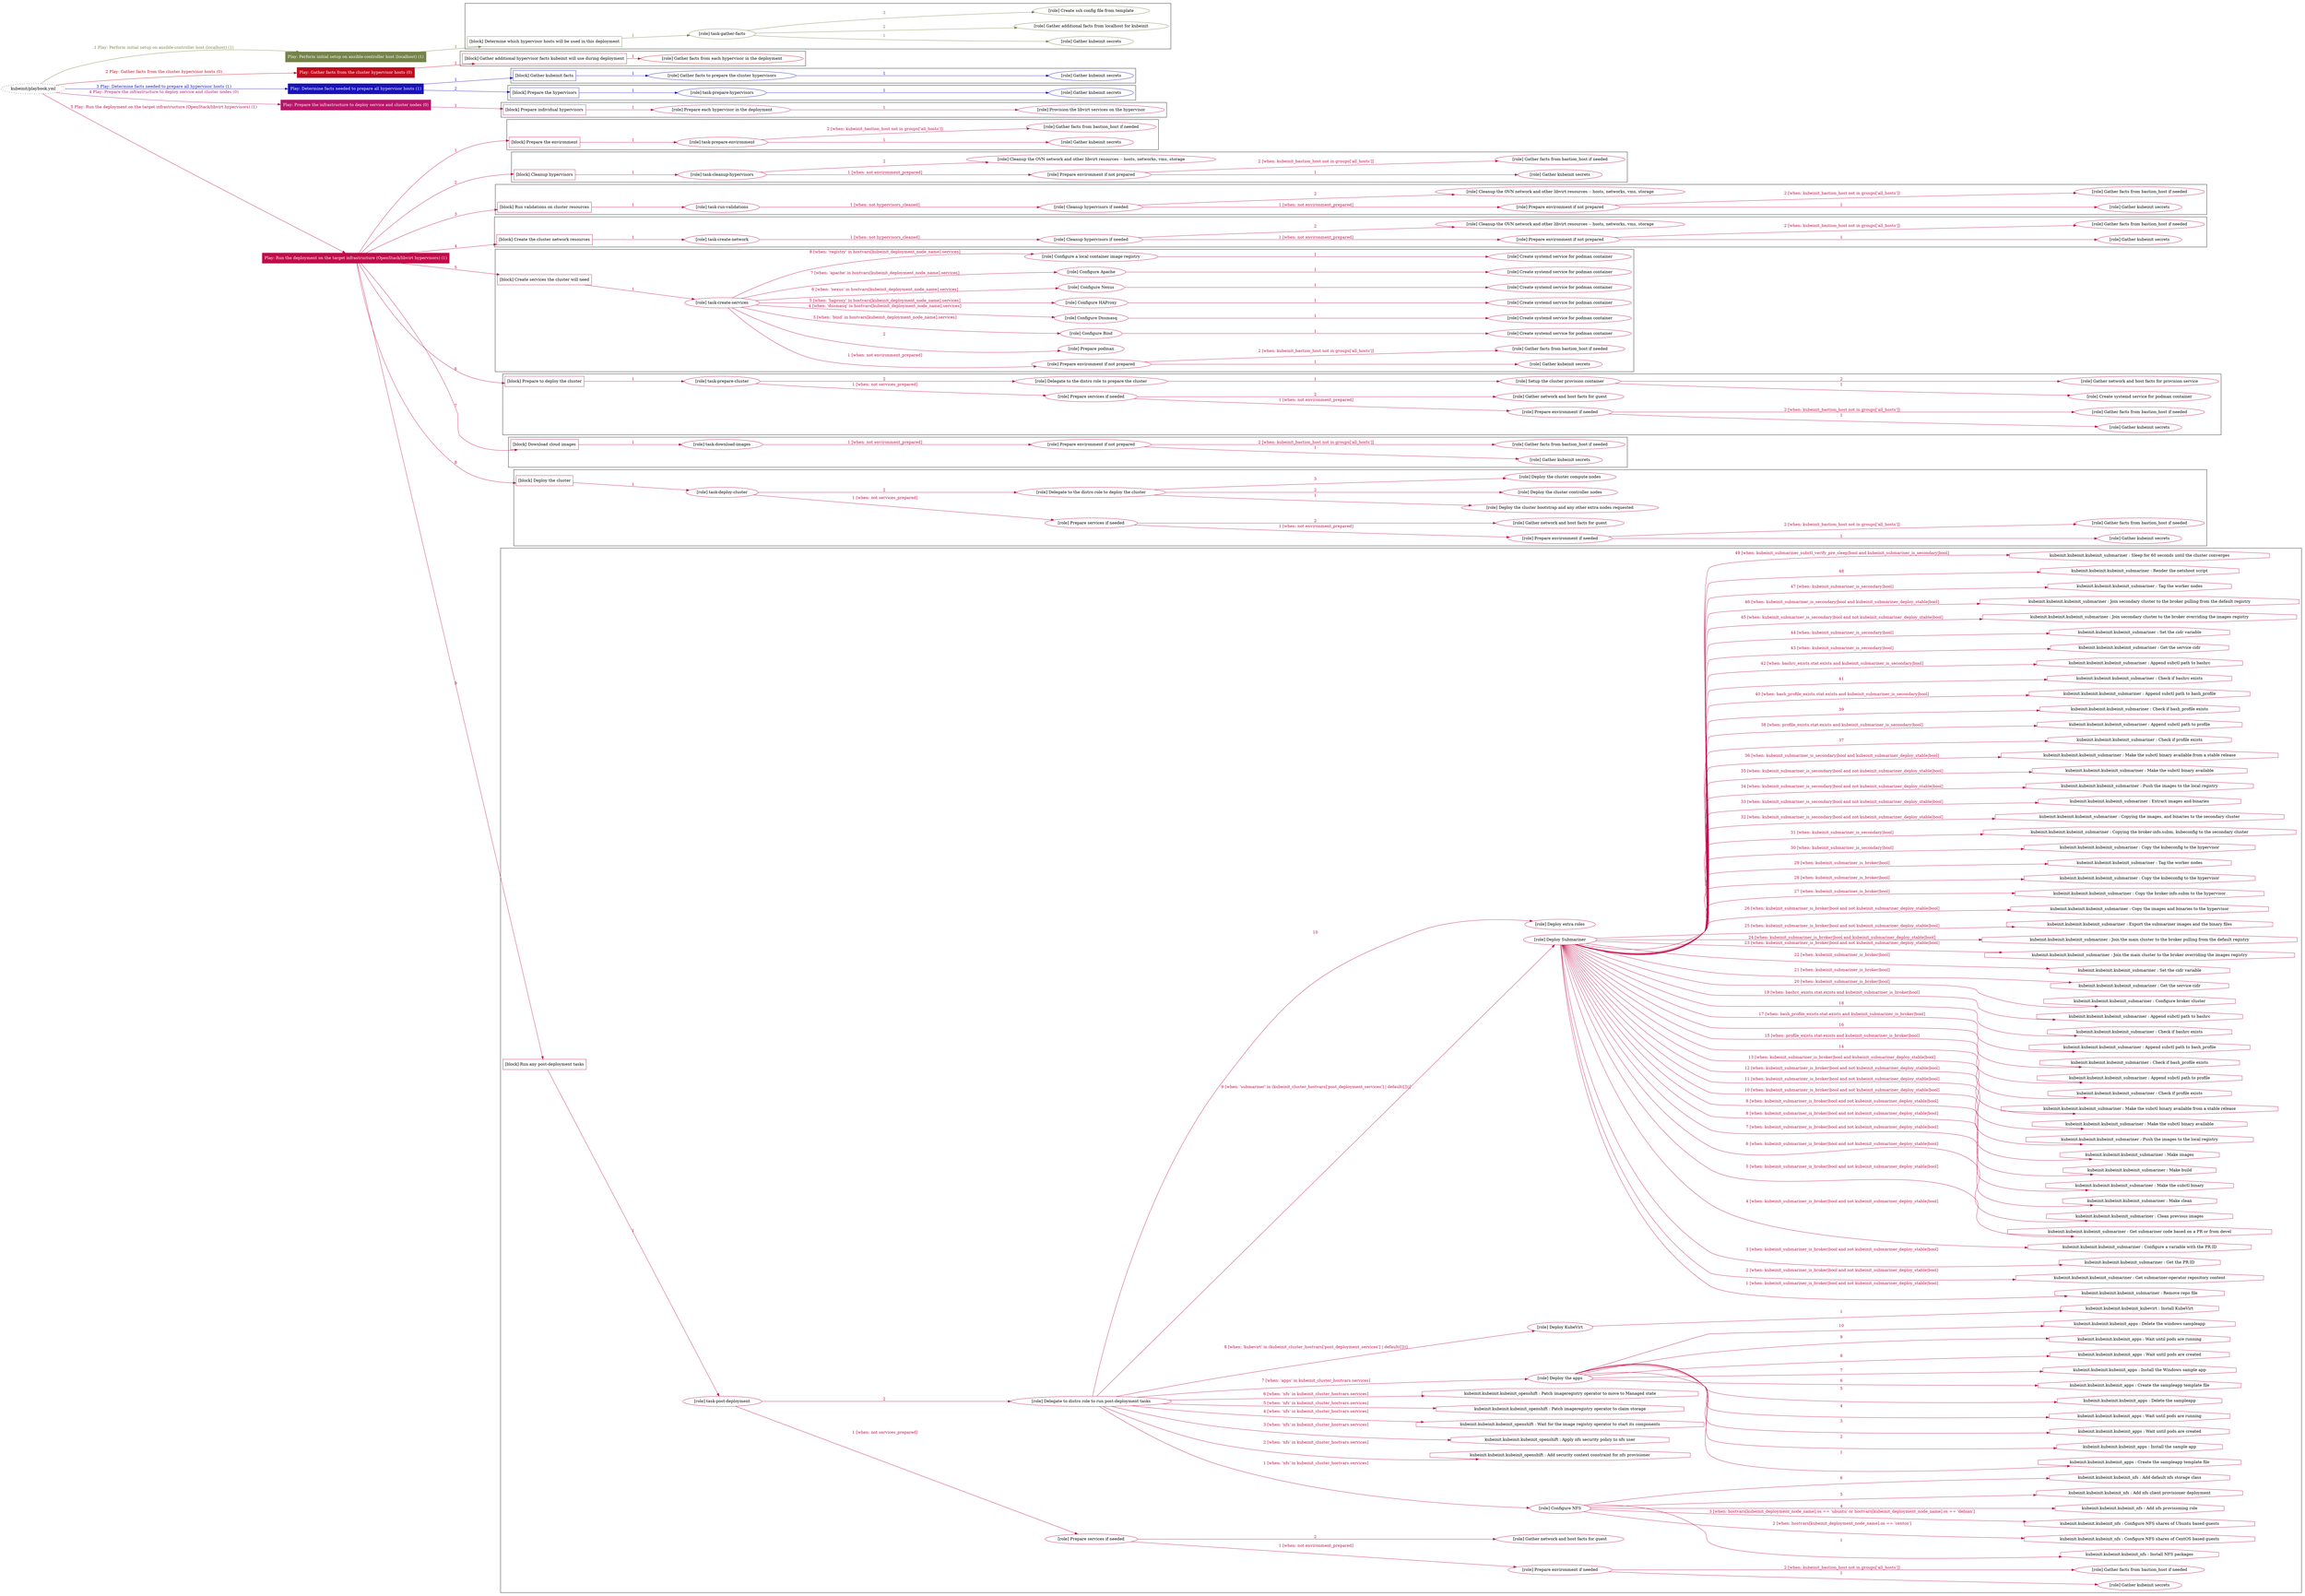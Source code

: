 digraph {
	graph [concentrate=true ordering=in rankdir=LR ratio=fill]
	edge [esep=5 sep=10]
	"kubeinit/playbook.yml" [URL="/home/runner/work/kubeinit/kubeinit/kubeinit/playbook.yml" id=playbook_0ff9d92c style=dotted]
	"kubeinit/playbook.yml" -> play_e6d1c4c3 [label="1 Play: Perform initial setup on ansible-controller host (localhost) (1)" color="#758349" fontcolor="#758349" id=edge_play_e6d1c4c3 labeltooltip="1 Play: Perform initial setup on ansible-controller host (localhost) (1)" tooltip="1 Play: Perform initial setup on ansible-controller host (localhost) (1)"]
	subgraph "Play: Perform initial setup on ansible-controller host (localhost) (1)" {
		play_e6d1c4c3 [label="Play: Perform initial setup on ansible-controller host (localhost) (1)" URL="/home/runner/work/kubeinit/kubeinit/kubeinit/playbook.yml" color="#758349" fontcolor="#ffffff" id=play_e6d1c4c3 shape=box style=filled tooltip=localhost]
		play_e6d1c4c3 -> block_e0cc6cb1 [label=1 color="#758349" fontcolor="#758349" id=edge_block_e0cc6cb1 labeltooltip=1 tooltip=1]
		subgraph cluster_block_e0cc6cb1 {
			block_e0cc6cb1 [label="[block] Determine which hypervisor hosts will be used in this deployment" URL="/home/runner/work/kubeinit/kubeinit/kubeinit/playbook.yml" color="#758349" id=block_e0cc6cb1 labeltooltip="Determine which hypervisor hosts will be used in this deployment" shape=box tooltip="Determine which hypervisor hosts will be used in this deployment"]
			block_e0cc6cb1 -> role_d0bc7313 [label="1 " color="#758349" fontcolor="#758349" id=edge_role_d0bc7313 labeltooltip="1 " tooltip="1 "]
			subgraph "task-gather-facts" {
				role_d0bc7313 [label="[role] task-gather-facts" URL="/home/runner/work/kubeinit/kubeinit/kubeinit/playbook.yml" color="#758349" id=role_d0bc7313 tooltip="task-gather-facts"]
				role_d0bc7313 -> role_4f026de6 [label="1 " color="#758349" fontcolor="#758349" id=edge_role_4f026de6 labeltooltip="1 " tooltip="1 "]
				subgraph "Gather kubeinit secrets" {
					role_4f026de6 [label="[role] Gather kubeinit secrets" URL="/home/runner/.ansible/collections/ansible_collections/kubeinit/kubeinit/roles/kubeinit_prepare/tasks/build_hypervisors_group.yml" color="#758349" id=role_4f026de6 tooltip="Gather kubeinit secrets"]
				}
				role_d0bc7313 -> role_14cb5172 [label="2 " color="#758349" fontcolor="#758349" id=edge_role_14cb5172 labeltooltip="2 " tooltip="2 "]
				subgraph "Gather additional facts from localhost for kubeinit" {
					role_14cb5172 [label="[role] Gather additional facts from localhost for kubeinit" URL="/home/runner/.ansible/collections/ansible_collections/kubeinit/kubeinit/roles/kubeinit_prepare/tasks/build_hypervisors_group.yml" color="#758349" id=role_14cb5172 tooltip="Gather additional facts from localhost for kubeinit"]
				}
				role_d0bc7313 -> role_210f6741 [label="3 " color="#758349" fontcolor="#758349" id=edge_role_210f6741 labeltooltip="3 " tooltip="3 "]
				subgraph "Create ssh config file from template" {
					role_210f6741 [label="[role] Create ssh config file from template" URL="/home/runner/.ansible/collections/ansible_collections/kubeinit/kubeinit/roles/kubeinit_prepare/tasks/build_hypervisors_group.yml" color="#758349" id=role_210f6741 tooltip="Create ssh config file from template"]
				}
			}
		}
	}
	"kubeinit/playbook.yml" -> play_960894ad [label="2 Play: Gather facts from the cluster hypervisor hosts (0)" color="#c00c1f" fontcolor="#c00c1f" id=edge_play_960894ad labeltooltip="2 Play: Gather facts from the cluster hypervisor hosts (0)" tooltip="2 Play: Gather facts from the cluster hypervisor hosts (0)"]
	subgraph "Play: Gather facts from the cluster hypervisor hosts (0)" {
		play_960894ad [label="Play: Gather facts from the cluster hypervisor hosts (0)" URL="/home/runner/work/kubeinit/kubeinit/kubeinit/playbook.yml" color="#c00c1f" fontcolor="#ffffff" id=play_960894ad shape=box style=filled tooltip="Play: Gather facts from the cluster hypervisor hosts (0)"]
		play_960894ad -> block_5bc1bfc1 [label=1 color="#c00c1f" fontcolor="#c00c1f" id=edge_block_5bc1bfc1 labeltooltip=1 tooltip=1]
		subgraph cluster_block_5bc1bfc1 {
			block_5bc1bfc1 [label="[block] Gather additional hypervisor facts kubeinit will use during deployment" URL="/home/runner/work/kubeinit/kubeinit/kubeinit/playbook.yml" color="#c00c1f" id=block_5bc1bfc1 labeltooltip="Gather additional hypervisor facts kubeinit will use during deployment" shape=box tooltip="Gather additional hypervisor facts kubeinit will use during deployment"]
			block_5bc1bfc1 -> role_cc78864d [label="1 " color="#c00c1f" fontcolor="#c00c1f" id=edge_role_cc78864d labeltooltip="1 " tooltip="1 "]
			subgraph "Gather facts from each hypervisor in the deployment" {
				role_cc78864d [label="[role] Gather facts from each hypervisor in the deployment" URL="/home/runner/work/kubeinit/kubeinit/kubeinit/playbook.yml" color="#c00c1f" id=role_cc78864d tooltip="Gather facts from each hypervisor in the deployment"]
			}
		}
	}
	"kubeinit/playbook.yml" -> play_78a33ce4 [label="3 Play: Determine facts needed to prepare all hypervisor hosts (1)" color="#1912ba" fontcolor="#1912ba" id=edge_play_78a33ce4 labeltooltip="3 Play: Determine facts needed to prepare all hypervisor hosts (1)" tooltip="3 Play: Determine facts needed to prepare all hypervisor hosts (1)"]
	subgraph "Play: Determine facts needed to prepare all hypervisor hosts (1)" {
		play_78a33ce4 [label="Play: Determine facts needed to prepare all hypervisor hosts (1)" URL="/home/runner/work/kubeinit/kubeinit/kubeinit/playbook.yml" color="#1912ba" fontcolor="#ffffff" id=play_78a33ce4 shape=box style=filled tooltip=localhost]
		play_78a33ce4 -> block_ddf71871 [label=1 color="#1912ba" fontcolor="#1912ba" id=edge_block_ddf71871 labeltooltip=1 tooltip=1]
		subgraph cluster_block_ddf71871 {
			block_ddf71871 [label="[block] Gather kubeinit facts" URL="/home/runner/work/kubeinit/kubeinit/kubeinit/playbook.yml" color="#1912ba" id=block_ddf71871 labeltooltip="Gather kubeinit facts" shape=box tooltip="Gather kubeinit facts"]
			block_ddf71871 -> role_058ac5bc [label="1 " color="#1912ba" fontcolor="#1912ba" id=edge_role_058ac5bc labeltooltip="1 " tooltip="1 "]
			subgraph "Gather facts to prepare the cluster hypervisors" {
				role_058ac5bc [label="[role] Gather facts to prepare the cluster hypervisors" URL="/home/runner/work/kubeinit/kubeinit/kubeinit/playbook.yml" color="#1912ba" id=role_058ac5bc tooltip="Gather facts to prepare the cluster hypervisors"]
				role_058ac5bc -> role_58097e8f [label="1 " color="#1912ba" fontcolor="#1912ba" id=edge_role_58097e8f labeltooltip="1 " tooltip="1 "]
				subgraph "Gather kubeinit secrets" {
					role_58097e8f [label="[role] Gather kubeinit secrets" URL="/home/runner/.ansible/collections/ansible_collections/kubeinit/kubeinit/roles/kubeinit_prepare/tasks/gather_kubeinit_facts.yml" color="#1912ba" id=role_58097e8f tooltip="Gather kubeinit secrets"]
				}
			}
		}
		play_78a33ce4 -> block_015dfbfa [label=2 color="#1912ba" fontcolor="#1912ba" id=edge_block_015dfbfa labeltooltip=2 tooltip=2]
		subgraph cluster_block_015dfbfa {
			block_015dfbfa [label="[block] Prepare the hypervisors" URL="/home/runner/work/kubeinit/kubeinit/kubeinit/playbook.yml" color="#1912ba" id=block_015dfbfa labeltooltip="Prepare the hypervisors" shape=box tooltip="Prepare the hypervisors"]
			block_015dfbfa -> role_01eaa835 [label="1 " color="#1912ba" fontcolor="#1912ba" id=edge_role_01eaa835 labeltooltip="1 " tooltip="1 "]
			subgraph "task-prepare-hypervisors" {
				role_01eaa835 [label="[role] task-prepare-hypervisors" URL="/home/runner/work/kubeinit/kubeinit/kubeinit/playbook.yml" color="#1912ba" id=role_01eaa835 tooltip="task-prepare-hypervisors"]
				role_01eaa835 -> role_a022978a [label="1 " color="#1912ba" fontcolor="#1912ba" id=edge_role_a022978a labeltooltip="1 " tooltip="1 "]
				subgraph "Gather kubeinit secrets" {
					role_a022978a [label="[role] Gather kubeinit secrets" URL="/home/runner/.ansible/collections/ansible_collections/kubeinit/kubeinit/roles/kubeinit_prepare/tasks/gather_kubeinit_facts.yml" color="#1912ba" id=role_a022978a tooltip="Gather kubeinit secrets"]
				}
			}
		}
	}
	"kubeinit/playbook.yml" -> play_8e851c8c [label="4 Play: Prepare the infrastructure to deploy service and cluster nodes (0)" color="#b7156a" fontcolor="#b7156a" id=edge_play_8e851c8c labeltooltip="4 Play: Prepare the infrastructure to deploy service and cluster nodes (0)" tooltip="4 Play: Prepare the infrastructure to deploy service and cluster nodes (0)"]
	subgraph "Play: Prepare the infrastructure to deploy service and cluster nodes (0)" {
		play_8e851c8c [label="Play: Prepare the infrastructure to deploy service and cluster nodes (0)" URL="/home/runner/work/kubeinit/kubeinit/kubeinit/playbook.yml" color="#b7156a" fontcolor="#ffffff" id=play_8e851c8c shape=box style=filled tooltip="Play: Prepare the infrastructure to deploy service and cluster nodes (0)"]
		play_8e851c8c -> block_8e731cc6 [label=1 color="#b7156a" fontcolor="#b7156a" id=edge_block_8e731cc6 labeltooltip=1 tooltip=1]
		subgraph cluster_block_8e731cc6 {
			block_8e731cc6 [label="[block] Prepare individual hypervisors" URL="/home/runner/work/kubeinit/kubeinit/kubeinit/playbook.yml" color="#b7156a" id=block_8e731cc6 labeltooltip="Prepare individual hypervisors" shape=box tooltip="Prepare individual hypervisors"]
			block_8e731cc6 -> role_dd8289ef [label="1 " color="#b7156a" fontcolor="#b7156a" id=edge_role_dd8289ef labeltooltip="1 " tooltip="1 "]
			subgraph "Prepare each hypervisor in the deployment" {
				role_dd8289ef [label="[role] Prepare each hypervisor in the deployment" URL="/home/runner/work/kubeinit/kubeinit/kubeinit/playbook.yml" color="#b7156a" id=role_dd8289ef tooltip="Prepare each hypervisor in the deployment"]
				role_dd8289ef -> role_7c6e6bb1 [label="1 " color="#b7156a" fontcolor="#b7156a" id=edge_role_7c6e6bb1 labeltooltip="1 " tooltip="1 "]
				subgraph "Provision the libvirt services on the hypervisor" {
					role_7c6e6bb1 [label="[role] Provision the libvirt services on the hypervisor" URL="/home/runner/.ansible/collections/ansible_collections/kubeinit/kubeinit/roles/kubeinit_prepare/tasks/prepare_hypervisor.yml" color="#b7156a" id=role_7c6e6bb1 tooltip="Provision the libvirt services on the hypervisor"]
				}
			}
		}
	}
	"kubeinit/playbook.yml" -> play_703d67b4 [label="5 Play: Run the deployment on the target infrastructure (OpenStack/libvirt hypervisors) (1)" color="#c10b49" fontcolor="#c10b49" id=edge_play_703d67b4 labeltooltip="5 Play: Run the deployment on the target infrastructure (OpenStack/libvirt hypervisors) (1)" tooltip="5 Play: Run the deployment on the target infrastructure (OpenStack/libvirt hypervisors) (1)"]
	subgraph "Play: Run the deployment on the target infrastructure (OpenStack/libvirt hypervisors) (1)" {
		play_703d67b4 [label="Play: Run the deployment on the target infrastructure (OpenStack/libvirt hypervisors) (1)" URL="/home/runner/work/kubeinit/kubeinit/kubeinit/playbook.yml" color="#c10b49" fontcolor="#ffffff" id=play_703d67b4 shape=box style=filled tooltip=localhost]
		play_703d67b4 -> block_2370c242 [label=1 color="#c10b49" fontcolor="#c10b49" id=edge_block_2370c242 labeltooltip=1 tooltip=1]
		subgraph cluster_block_2370c242 {
			block_2370c242 [label="[block] Prepare the environment" URL="/home/runner/work/kubeinit/kubeinit/kubeinit/playbook.yml" color="#c10b49" id=block_2370c242 labeltooltip="Prepare the environment" shape=box tooltip="Prepare the environment"]
			block_2370c242 -> role_12ecf27f [label="1 " color="#c10b49" fontcolor="#c10b49" id=edge_role_12ecf27f labeltooltip="1 " tooltip="1 "]
			subgraph "task-prepare-environment" {
				role_12ecf27f [label="[role] task-prepare-environment" URL="/home/runner/work/kubeinit/kubeinit/kubeinit/playbook.yml" color="#c10b49" id=role_12ecf27f tooltip="task-prepare-environment"]
				role_12ecf27f -> role_2a395b6b [label="1 " color="#c10b49" fontcolor="#c10b49" id=edge_role_2a395b6b labeltooltip="1 " tooltip="1 "]
				subgraph "Gather kubeinit secrets" {
					role_2a395b6b [label="[role] Gather kubeinit secrets" URL="/home/runner/.ansible/collections/ansible_collections/kubeinit/kubeinit/roles/kubeinit_prepare/tasks/gather_kubeinit_facts.yml" color="#c10b49" id=role_2a395b6b tooltip="Gather kubeinit secrets"]
				}
				role_12ecf27f -> role_edd50f8a [label="2 [when: kubeinit_bastion_host not in groups['all_hosts']]" color="#c10b49" fontcolor="#c10b49" id=edge_role_edd50f8a labeltooltip="2 [when: kubeinit_bastion_host not in groups['all_hosts']]" tooltip="2 [when: kubeinit_bastion_host not in groups['all_hosts']]"]
				subgraph "Gather facts from bastion_host if needed" {
					role_edd50f8a [label="[role] Gather facts from bastion_host if needed" URL="/home/runner/.ansible/collections/ansible_collections/kubeinit/kubeinit/roles/kubeinit_prepare/tasks/main.yml" color="#c10b49" id=role_edd50f8a tooltip="Gather facts from bastion_host if needed"]
				}
			}
		}
		play_703d67b4 -> block_86764472 [label=2 color="#c10b49" fontcolor="#c10b49" id=edge_block_86764472 labeltooltip=2 tooltip=2]
		subgraph cluster_block_86764472 {
			block_86764472 [label="[block] Cleanup hypervisors" URL="/home/runner/work/kubeinit/kubeinit/kubeinit/playbook.yml" color="#c10b49" id=block_86764472 labeltooltip="Cleanup hypervisors" shape=box tooltip="Cleanup hypervisors"]
			block_86764472 -> role_18ccbea7 [label="1 " color="#c10b49" fontcolor="#c10b49" id=edge_role_18ccbea7 labeltooltip="1 " tooltip="1 "]
			subgraph "task-cleanup-hypervisors" {
				role_18ccbea7 [label="[role] task-cleanup-hypervisors" URL="/home/runner/work/kubeinit/kubeinit/kubeinit/playbook.yml" color="#c10b49" id=role_18ccbea7 tooltip="task-cleanup-hypervisors"]
				role_18ccbea7 -> role_ef83f5c1 [label="1 [when: not environment_prepared]" color="#c10b49" fontcolor="#c10b49" id=edge_role_ef83f5c1 labeltooltip="1 [when: not environment_prepared]" tooltip="1 [when: not environment_prepared]"]
				subgraph "Prepare environment if not prepared" {
					role_ef83f5c1 [label="[role] Prepare environment if not prepared" URL="/home/runner/.ansible/collections/ansible_collections/kubeinit/kubeinit/roles/kubeinit_libvirt/tasks/cleanup_hypervisors.yml" color="#c10b49" id=role_ef83f5c1 tooltip="Prepare environment if not prepared"]
					role_ef83f5c1 -> role_05b0eeca [label="1 " color="#c10b49" fontcolor="#c10b49" id=edge_role_05b0eeca labeltooltip="1 " tooltip="1 "]
					subgraph "Gather kubeinit secrets" {
						role_05b0eeca [label="[role] Gather kubeinit secrets" URL="/home/runner/.ansible/collections/ansible_collections/kubeinit/kubeinit/roles/kubeinit_prepare/tasks/gather_kubeinit_facts.yml" color="#c10b49" id=role_05b0eeca tooltip="Gather kubeinit secrets"]
					}
					role_ef83f5c1 -> role_59499bbe [label="2 [when: kubeinit_bastion_host not in groups['all_hosts']]" color="#c10b49" fontcolor="#c10b49" id=edge_role_59499bbe labeltooltip="2 [when: kubeinit_bastion_host not in groups['all_hosts']]" tooltip="2 [when: kubeinit_bastion_host not in groups['all_hosts']]"]
					subgraph "Gather facts from bastion_host if needed" {
						role_59499bbe [label="[role] Gather facts from bastion_host if needed" URL="/home/runner/.ansible/collections/ansible_collections/kubeinit/kubeinit/roles/kubeinit_prepare/tasks/main.yml" color="#c10b49" id=role_59499bbe tooltip="Gather facts from bastion_host if needed"]
					}
				}
				role_18ccbea7 -> role_312ef341 [label="2 " color="#c10b49" fontcolor="#c10b49" id=edge_role_312ef341 labeltooltip="2 " tooltip="2 "]
				subgraph "Cleanup the OVN network and other libvirt resources -- hosts, networks, vms, storage" {
					role_312ef341 [label="[role] Cleanup the OVN network and other libvirt resources -- hosts, networks, vms, storage" URL="/home/runner/.ansible/collections/ansible_collections/kubeinit/kubeinit/roles/kubeinit_libvirt/tasks/cleanup_hypervisors.yml" color="#c10b49" id=role_312ef341 tooltip="Cleanup the OVN network and other libvirt resources -- hosts, networks, vms, storage"]
				}
			}
		}
		play_703d67b4 -> block_3ec26210 [label=3 color="#c10b49" fontcolor="#c10b49" id=edge_block_3ec26210 labeltooltip=3 tooltip=3]
		subgraph cluster_block_3ec26210 {
			block_3ec26210 [label="[block] Run validations on cluster resources" URL="/home/runner/work/kubeinit/kubeinit/kubeinit/playbook.yml" color="#c10b49" id=block_3ec26210 labeltooltip="Run validations on cluster resources" shape=box tooltip="Run validations on cluster resources"]
			block_3ec26210 -> role_9fa3138d [label="1 " color="#c10b49" fontcolor="#c10b49" id=edge_role_9fa3138d labeltooltip="1 " tooltip="1 "]
			subgraph "task-run-validations" {
				role_9fa3138d [label="[role] task-run-validations" URL="/home/runner/work/kubeinit/kubeinit/kubeinit/playbook.yml" color="#c10b49" id=role_9fa3138d tooltip="task-run-validations"]
				role_9fa3138d -> role_0d5e62dd [label="1 [when: not hypervisors_cleaned]" color="#c10b49" fontcolor="#c10b49" id=edge_role_0d5e62dd labeltooltip="1 [when: not hypervisors_cleaned]" tooltip="1 [when: not hypervisors_cleaned]"]
				subgraph "Cleanup hypervisors if needed" {
					role_0d5e62dd [label="[role] Cleanup hypervisors if needed" URL="/home/runner/.ansible/collections/ansible_collections/kubeinit/kubeinit/roles/kubeinit_validations/tasks/main.yml" color="#c10b49" id=role_0d5e62dd tooltip="Cleanup hypervisors if needed"]
					role_0d5e62dd -> role_4b6f0f87 [label="1 [when: not environment_prepared]" color="#c10b49" fontcolor="#c10b49" id=edge_role_4b6f0f87 labeltooltip="1 [when: not environment_prepared]" tooltip="1 [when: not environment_prepared]"]
					subgraph "Prepare environment if not prepared" {
						role_4b6f0f87 [label="[role] Prepare environment if not prepared" URL="/home/runner/.ansible/collections/ansible_collections/kubeinit/kubeinit/roles/kubeinit_libvirt/tasks/cleanup_hypervisors.yml" color="#c10b49" id=role_4b6f0f87 tooltip="Prepare environment if not prepared"]
						role_4b6f0f87 -> role_a0678d9c [label="1 " color="#c10b49" fontcolor="#c10b49" id=edge_role_a0678d9c labeltooltip="1 " tooltip="1 "]
						subgraph "Gather kubeinit secrets" {
							role_a0678d9c [label="[role] Gather kubeinit secrets" URL="/home/runner/.ansible/collections/ansible_collections/kubeinit/kubeinit/roles/kubeinit_prepare/tasks/gather_kubeinit_facts.yml" color="#c10b49" id=role_a0678d9c tooltip="Gather kubeinit secrets"]
						}
						role_4b6f0f87 -> role_10dca8d6 [label="2 [when: kubeinit_bastion_host not in groups['all_hosts']]" color="#c10b49" fontcolor="#c10b49" id=edge_role_10dca8d6 labeltooltip="2 [when: kubeinit_bastion_host not in groups['all_hosts']]" tooltip="2 [when: kubeinit_bastion_host not in groups['all_hosts']]"]
						subgraph "Gather facts from bastion_host if needed" {
							role_10dca8d6 [label="[role] Gather facts from bastion_host if needed" URL="/home/runner/.ansible/collections/ansible_collections/kubeinit/kubeinit/roles/kubeinit_prepare/tasks/main.yml" color="#c10b49" id=role_10dca8d6 tooltip="Gather facts from bastion_host if needed"]
						}
					}
					role_0d5e62dd -> role_80c57c2e [label="2 " color="#c10b49" fontcolor="#c10b49" id=edge_role_80c57c2e labeltooltip="2 " tooltip="2 "]
					subgraph "Cleanup the OVN network and other libvirt resources -- hosts, networks, vms, storage" {
						role_80c57c2e [label="[role] Cleanup the OVN network and other libvirt resources -- hosts, networks, vms, storage" URL="/home/runner/.ansible/collections/ansible_collections/kubeinit/kubeinit/roles/kubeinit_libvirt/tasks/cleanup_hypervisors.yml" color="#c10b49" id=role_80c57c2e tooltip="Cleanup the OVN network and other libvirt resources -- hosts, networks, vms, storage"]
					}
				}
			}
		}
		play_703d67b4 -> block_43bdae40 [label=4 color="#c10b49" fontcolor="#c10b49" id=edge_block_43bdae40 labeltooltip=4 tooltip=4]
		subgraph cluster_block_43bdae40 {
			block_43bdae40 [label="[block] Create the cluster network resources" URL="/home/runner/work/kubeinit/kubeinit/kubeinit/playbook.yml" color="#c10b49" id=block_43bdae40 labeltooltip="Create the cluster network resources" shape=box tooltip="Create the cluster network resources"]
			block_43bdae40 -> role_cd7e3a34 [label="1 " color="#c10b49" fontcolor="#c10b49" id=edge_role_cd7e3a34 labeltooltip="1 " tooltip="1 "]
			subgraph "task-create-network" {
				role_cd7e3a34 [label="[role] task-create-network" URL="/home/runner/work/kubeinit/kubeinit/kubeinit/playbook.yml" color="#c10b49" id=role_cd7e3a34 tooltip="task-create-network"]
				role_cd7e3a34 -> role_b82d5a23 [label="1 [when: not hypervisors_cleaned]" color="#c10b49" fontcolor="#c10b49" id=edge_role_b82d5a23 labeltooltip="1 [when: not hypervisors_cleaned]" tooltip="1 [when: not hypervisors_cleaned]"]
				subgraph "Cleanup hypervisors if needed" {
					role_b82d5a23 [label="[role] Cleanup hypervisors if needed" URL="/home/runner/.ansible/collections/ansible_collections/kubeinit/kubeinit/roles/kubeinit_libvirt/tasks/create_network.yml" color="#c10b49" id=role_b82d5a23 tooltip="Cleanup hypervisors if needed"]
					role_b82d5a23 -> role_7b95d05a [label="1 [when: not environment_prepared]" color="#c10b49" fontcolor="#c10b49" id=edge_role_7b95d05a labeltooltip="1 [when: not environment_prepared]" tooltip="1 [when: not environment_prepared]"]
					subgraph "Prepare environment if not prepared" {
						role_7b95d05a [label="[role] Prepare environment if not prepared" URL="/home/runner/.ansible/collections/ansible_collections/kubeinit/kubeinit/roles/kubeinit_libvirt/tasks/cleanup_hypervisors.yml" color="#c10b49" id=role_7b95d05a tooltip="Prepare environment if not prepared"]
						role_7b95d05a -> role_78d27d90 [label="1 " color="#c10b49" fontcolor="#c10b49" id=edge_role_78d27d90 labeltooltip="1 " tooltip="1 "]
						subgraph "Gather kubeinit secrets" {
							role_78d27d90 [label="[role] Gather kubeinit secrets" URL="/home/runner/.ansible/collections/ansible_collections/kubeinit/kubeinit/roles/kubeinit_prepare/tasks/gather_kubeinit_facts.yml" color="#c10b49" id=role_78d27d90 tooltip="Gather kubeinit secrets"]
						}
						role_7b95d05a -> role_f70a15a9 [label="2 [when: kubeinit_bastion_host not in groups['all_hosts']]" color="#c10b49" fontcolor="#c10b49" id=edge_role_f70a15a9 labeltooltip="2 [when: kubeinit_bastion_host not in groups['all_hosts']]" tooltip="2 [when: kubeinit_bastion_host not in groups['all_hosts']]"]
						subgraph "Gather facts from bastion_host if needed" {
							role_f70a15a9 [label="[role] Gather facts from bastion_host if needed" URL="/home/runner/.ansible/collections/ansible_collections/kubeinit/kubeinit/roles/kubeinit_prepare/tasks/main.yml" color="#c10b49" id=role_f70a15a9 tooltip="Gather facts from bastion_host if needed"]
						}
					}
					role_b82d5a23 -> role_269f3801 [label="2 " color="#c10b49" fontcolor="#c10b49" id=edge_role_269f3801 labeltooltip="2 " tooltip="2 "]
					subgraph "Cleanup the OVN network and other libvirt resources -- hosts, networks, vms, storage" {
						role_269f3801 [label="[role] Cleanup the OVN network and other libvirt resources -- hosts, networks, vms, storage" URL="/home/runner/.ansible/collections/ansible_collections/kubeinit/kubeinit/roles/kubeinit_libvirt/tasks/cleanup_hypervisors.yml" color="#c10b49" id=role_269f3801 tooltip="Cleanup the OVN network and other libvirt resources -- hosts, networks, vms, storage"]
					}
				}
			}
		}
		play_703d67b4 -> block_33f66747 [label=5 color="#c10b49" fontcolor="#c10b49" id=edge_block_33f66747 labeltooltip=5 tooltip=5]
		subgraph cluster_block_33f66747 {
			block_33f66747 [label="[block] Create services the cluster will need" URL="/home/runner/work/kubeinit/kubeinit/kubeinit/playbook.yml" color="#c10b49" id=block_33f66747 labeltooltip="Create services the cluster will need" shape=box tooltip="Create services the cluster will need"]
			block_33f66747 -> role_b5b9d571 [label="1 " color="#c10b49" fontcolor="#c10b49" id=edge_role_b5b9d571 labeltooltip="1 " tooltip="1 "]
			subgraph "task-create-services" {
				role_b5b9d571 [label="[role] task-create-services" URL="/home/runner/work/kubeinit/kubeinit/kubeinit/playbook.yml" color="#c10b49" id=role_b5b9d571 tooltip="task-create-services"]
				role_b5b9d571 -> role_b1770797 [label="1 [when: not environment_prepared]" color="#c10b49" fontcolor="#c10b49" id=edge_role_b1770797 labeltooltip="1 [when: not environment_prepared]" tooltip="1 [when: not environment_prepared]"]
				subgraph "Prepare environment if not prepared" {
					role_b1770797 [label="[role] Prepare environment if not prepared" URL="/home/runner/.ansible/collections/ansible_collections/kubeinit/kubeinit/roles/kubeinit_services/tasks/main.yml" color="#c10b49" id=role_b1770797 tooltip="Prepare environment if not prepared"]
					role_b1770797 -> role_a5ffc339 [label="1 " color="#c10b49" fontcolor="#c10b49" id=edge_role_a5ffc339 labeltooltip="1 " tooltip="1 "]
					subgraph "Gather kubeinit secrets" {
						role_a5ffc339 [label="[role] Gather kubeinit secrets" URL="/home/runner/.ansible/collections/ansible_collections/kubeinit/kubeinit/roles/kubeinit_prepare/tasks/gather_kubeinit_facts.yml" color="#c10b49" id=role_a5ffc339 tooltip="Gather kubeinit secrets"]
					}
					role_b1770797 -> role_0306d76c [label="2 [when: kubeinit_bastion_host not in groups['all_hosts']]" color="#c10b49" fontcolor="#c10b49" id=edge_role_0306d76c labeltooltip="2 [when: kubeinit_bastion_host not in groups['all_hosts']]" tooltip="2 [when: kubeinit_bastion_host not in groups['all_hosts']]"]
					subgraph "Gather facts from bastion_host if needed" {
						role_0306d76c [label="[role] Gather facts from bastion_host if needed" URL="/home/runner/.ansible/collections/ansible_collections/kubeinit/kubeinit/roles/kubeinit_prepare/tasks/main.yml" color="#c10b49" id=role_0306d76c tooltip="Gather facts from bastion_host if needed"]
					}
				}
				role_b5b9d571 -> role_b5f26e07 [label="2 " color="#c10b49" fontcolor="#c10b49" id=edge_role_b5f26e07 labeltooltip="2 " tooltip="2 "]
				subgraph "Prepare podman" {
					role_b5f26e07 [label="[role] Prepare podman" URL="/home/runner/.ansible/collections/ansible_collections/kubeinit/kubeinit/roles/kubeinit_services/tasks/00_create_service_pod.yml" color="#c10b49" id=role_b5f26e07 tooltip="Prepare podman"]
				}
				role_b5b9d571 -> role_a1fbedab [label="3 [when: 'bind' in hostvars[kubeinit_deployment_node_name].services]" color="#c10b49" fontcolor="#c10b49" id=edge_role_a1fbedab labeltooltip="3 [when: 'bind' in hostvars[kubeinit_deployment_node_name].services]" tooltip="3 [when: 'bind' in hostvars[kubeinit_deployment_node_name].services]"]
				subgraph "Configure Bind" {
					role_a1fbedab [label="[role] Configure Bind" URL="/home/runner/.ansible/collections/ansible_collections/kubeinit/kubeinit/roles/kubeinit_services/tasks/start_services_containers.yml" color="#c10b49" id=role_a1fbedab tooltip="Configure Bind"]
					role_a1fbedab -> role_e329640a [label="1 " color="#c10b49" fontcolor="#c10b49" id=edge_role_e329640a labeltooltip="1 " tooltip="1 "]
					subgraph "Create systemd service for podman container" {
						role_e329640a [label="[role] Create systemd service for podman container" URL="/home/runner/.ansible/collections/ansible_collections/kubeinit/kubeinit/roles/kubeinit_bind/tasks/main.yml" color="#c10b49" id=role_e329640a tooltip="Create systemd service for podman container"]
					}
				}
				role_b5b9d571 -> role_414b803f [label="4 [when: 'dnsmasq' in hostvars[kubeinit_deployment_node_name].services]" color="#c10b49" fontcolor="#c10b49" id=edge_role_414b803f labeltooltip="4 [when: 'dnsmasq' in hostvars[kubeinit_deployment_node_name].services]" tooltip="4 [when: 'dnsmasq' in hostvars[kubeinit_deployment_node_name].services]"]
				subgraph "Configure Dnsmasq" {
					role_414b803f [label="[role] Configure Dnsmasq" URL="/home/runner/.ansible/collections/ansible_collections/kubeinit/kubeinit/roles/kubeinit_services/tasks/start_services_containers.yml" color="#c10b49" id=role_414b803f tooltip="Configure Dnsmasq"]
					role_414b803f -> role_b5caecc4 [label="1 " color="#c10b49" fontcolor="#c10b49" id=edge_role_b5caecc4 labeltooltip="1 " tooltip="1 "]
					subgraph "Create systemd service for podman container" {
						role_b5caecc4 [label="[role] Create systemd service for podman container" URL="/home/runner/.ansible/collections/ansible_collections/kubeinit/kubeinit/roles/kubeinit_dnsmasq/tasks/main.yml" color="#c10b49" id=role_b5caecc4 tooltip="Create systemd service for podman container"]
					}
				}
				role_b5b9d571 -> role_f4450c34 [label="5 [when: 'haproxy' in hostvars[kubeinit_deployment_node_name].services]" color="#c10b49" fontcolor="#c10b49" id=edge_role_f4450c34 labeltooltip="5 [when: 'haproxy' in hostvars[kubeinit_deployment_node_name].services]" tooltip="5 [when: 'haproxy' in hostvars[kubeinit_deployment_node_name].services]"]
				subgraph "Configure HAProxy" {
					role_f4450c34 [label="[role] Configure HAProxy" URL="/home/runner/.ansible/collections/ansible_collections/kubeinit/kubeinit/roles/kubeinit_services/tasks/start_services_containers.yml" color="#c10b49" id=role_f4450c34 tooltip="Configure HAProxy"]
					role_f4450c34 -> role_4242453b [label="1 " color="#c10b49" fontcolor="#c10b49" id=edge_role_4242453b labeltooltip="1 " tooltip="1 "]
					subgraph "Create systemd service for podman container" {
						role_4242453b [label="[role] Create systemd service for podman container" URL="/home/runner/.ansible/collections/ansible_collections/kubeinit/kubeinit/roles/kubeinit_haproxy/tasks/main.yml" color="#c10b49" id=role_4242453b tooltip="Create systemd service for podman container"]
					}
				}
				role_b5b9d571 -> role_340bbbfb [label="6 [when: 'nexus' in hostvars[kubeinit_deployment_node_name].services]" color="#c10b49" fontcolor="#c10b49" id=edge_role_340bbbfb labeltooltip="6 [when: 'nexus' in hostvars[kubeinit_deployment_node_name].services]" tooltip="6 [when: 'nexus' in hostvars[kubeinit_deployment_node_name].services]"]
				subgraph "Configure Nexus" {
					role_340bbbfb [label="[role] Configure Nexus" URL="/home/runner/.ansible/collections/ansible_collections/kubeinit/kubeinit/roles/kubeinit_services/tasks/start_services_containers.yml" color="#c10b49" id=role_340bbbfb tooltip="Configure Nexus"]
					role_340bbbfb -> role_5efed420 [label="1 " color="#c10b49" fontcolor="#c10b49" id=edge_role_5efed420 labeltooltip="1 " tooltip="1 "]
					subgraph "Create systemd service for podman container" {
						role_5efed420 [label="[role] Create systemd service for podman container" URL="/home/runner/.ansible/collections/ansible_collections/kubeinit/kubeinit/roles/kubeinit_nexus/tasks/main.yml" color="#c10b49" id=role_5efed420 tooltip="Create systemd service for podman container"]
					}
				}
				role_b5b9d571 -> role_5db33ee7 [label="7 [when: 'apache' in hostvars[kubeinit_deployment_node_name].services]" color="#c10b49" fontcolor="#c10b49" id=edge_role_5db33ee7 labeltooltip="7 [when: 'apache' in hostvars[kubeinit_deployment_node_name].services]" tooltip="7 [when: 'apache' in hostvars[kubeinit_deployment_node_name].services]"]
				subgraph "Configure Apache" {
					role_5db33ee7 [label="[role] Configure Apache" URL="/home/runner/.ansible/collections/ansible_collections/kubeinit/kubeinit/roles/kubeinit_services/tasks/start_services_containers.yml" color="#c10b49" id=role_5db33ee7 tooltip="Configure Apache"]
					role_5db33ee7 -> role_fbf08957 [label="1 " color="#c10b49" fontcolor="#c10b49" id=edge_role_fbf08957 labeltooltip="1 " tooltip="1 "]
					subgraph "Create systemd service for podman container" {
						role_fbf08957 [label="[role] Create systemd service for podman container" URL="/home/runner/.ansible/collections/ansible_collections/kubeinit/kubeinit/roles/kubeinit_apache/tasks/main.yml" color="#c10b49" id=role_fbf08957 tooltip="Create systemd service for podman container"]
					}
				}
				role_b5b9d571 -> role_47d78c5d [label="8 [when: 'registry' in hostvars[kubeinit_deployment_node_name].services]" color="#c10b49" fontcolor="#c10b49" id=edge_role_47d78c5d labeltooltip="8 [when: 'registry' in hostvars[kubeinit_deployment_node_name].services]" tooltip="8 [when: 'registry' in hostvars[kubeinit_deployment_node_name].services]"]
				subgraph "Configure a local container image registry" {
					role_47d78c5d [label="[role] Configure a local container image registry" URL="/home/runner/.ansible/collections/ansible_collections/kubeinit/kubeinit/roles/kubeinit_services/tasks/start_services_containers.yml" color="#c10b49" id=role_47d78c5d tooltip="Configure a local container image registry"]
					role_47d78c5d -> role_cb706004 [label="1 " color="#c10b49" fontcolor="#c10b49" id=edge_role_cb706004 labeltooltip="1 " tooltip="1 "]
					subgraph "Create systemd service for podman container" {
						role_cb706004 [label="[role] Create systemd service for podman container" URL="/home/runner/.ansible/collections/ansible_collections/kubeinit/kubeinit/roles/kubeinit_registry/tasks/main.yml" color="#c10b49" id=role_cb706004 tooltip="Create systemd service for podman container"]
					}
				}
			}
		}
		play_703d67b4 -> block_1526ac5f [label=6 color="#c10b49" fontcolor="#c10b49" id=edge_block_1526ac5f labeltooltip=6 tooltip=6]
		subgraph cluster_block_1526ac5f {
			block_1526ac5f [label="[block] Prepare to deploy the cluster" URL="/home/runner/work/kubeinit/kubeinit/kubeinit/playbook.yml" color="#c10b49" id=block_1526ac5f labeltooltip="Prepare to deploy the cluster" shape=box tooltip="Prepare to deploy the cluster"]
			block_1526ac5f -> role_75be8974 [label="1 " color="#c10b49" fontcolor="#c10b49" id=edge_role_75be8974 labeltooltip="1 " tooltip="1 "]
			subgraph "task-prepare-cluster" {
				role_75be8974 [label="[role] task-prepare-cluster" URL="/home/runner/work/kubeinit/kubeinit/kubeinit/playbook.yml" color="#c10b49" id=role_75be8974 tooltip="task-prepare-cluster"]
				role_75be8974 -> role_8330ebce [label="1 [when: not services_prepared]" color="#c10b49" fontcolor="#c10b49" id=edge_role_8330ebce labeltooltip="1 [when: not services_prepared]" tooltip="1 [when: not services_prepared]"]
				subgraph "Prepare services if needed" {
					role_8330ebce [label="[role] Prepare services if needed" URL="/home/runner/.ansible/collections/ansible_collections/kubeinit/kubeinit/roles/kubeinit_prepare/tasks/prepare_cluster.yml" color="#c10b49" id=role_8330ebce tooltip="Prepare services if needed"]
					role_8330ebce -> role_d66e02de [label="1 [when: not environment_prepared]" color="#c10b49" fontcolor="#c10b49" id=edge_role_d66e02de labeltooltip="1 [when: not environment_prepared]" tooltip="1 [when: not environment_prepared]"]
					subgraph "Prepare environment if needed" {
						role_d66e02de [label="[role] Prepare environment if needed" URL="/home/runner/.ansible/collections/ansible_collections/kubeinit/kubeinit/roles/kubeinit_services/tasks/prepare_services.yml" color="#c10b49" id=role_d66e02de tooltip="Prepare environment if needed"]
						role_d66e02de -> role_725ff52d [label="1 " color="#c10b49" fontcolor="#c10b49" id=edge_role_725ff52d labeltooltip="1 " tooltip="1 "]
						subgraph "Gather kubeinit secrets" {
							role_725ff52d [label="[role] Gather kubeinit secrets" URL="/home/runner/.ansible/collections/ansible_collections/kubeinit/kubeinit/roles/kubeinit_prepare/tasks/gather_kubeinit_facts.yml" color="#c10b49" id=role_725ff52d tooltip="Gather kubeinit secrets"]
						}
						role_d66e02de -> role_eb66ca6d [label="2 [when: kubeinit_bastion_host not in groups['all_hosts']]" color="#c10b49" fontcolor="#c10b49" id=edge_role_eb66ca6d labeltooltip="2 [when: kubeinit_bastion_host not in groups['all_hosts']]" tooltip="2 [when: kubeinit_bastion_host not in groups['all_hosts']]"]
						subgraph "Gather facts from bastion_host if needed" {
							role_eb66ca6d [label="[role] Gather facts from bastion_host if needed" URL="/home/runner/.ansible/collections/ansible_collections/kubeinit/kubeinit/roles/kubeinit_prepare/tasks/main.yml" color="#c10b49" id=role_eb66ca6d tooltip="Gather facts from bastion_host if needed"]
						}
					}
					role_8330ebce -> role_101b6d6a [label="2 " color="#c10b49" fontcolor="#c10b49" id=edge_role_101b6d6a labeltooltip="2 " tooltip="2 "]
					subgraph "Gather network and host facts for guest" {
						role_101b6d6a [label="[role] Gather network and host facts for guest" URL="/home/runner/.ansible/collections/ansible_collections/kubeinit/kubeinit/roles/kubeinit_services/tasks/prepare_services.yml" color="#c10b49" id=role_101b6d6a tooltip="Gather network and host facts for guest"]
					}
				}
				role_75be8974 -> role_03273946 [label="2 " color="#c10b49" fontcolor="#c10b49" id=edge_role_03273946 labeltooltip="2 " tooltip="2 "]
				subgraph "Delegate to the distro role to prepare the cluster" {
					role_03273946 [label="[role] Delegate to the distro role to prepare the cluster" URL="/home/runner/.ansible/collections/ansible_collections/kubeinit/kubeinit/roles/kubeinit_prepare/tasks/prepare_cluster.yml" color="#c10b49" id=role_03273946 tooltip="Delegate to the distro role to prepare the cluster"]
					role_03273946 -> role_588341a7 [label="1 " color="#c10b49" fontcolor="#c10b49" id=edge_role_588341a7 labeltooltip="1 " tooltip="1 "]
					subgraph "Setup the cluster provision container" {
						role_588341a7 [label="[role] Setup the cluster provision container" URL="/home/runner/.ansible/collections/ansible_collections/kubeinit/kubeinit/roles/kubeinit_openshift/tasks/prepare_cluster.yml" color="#c10b49" id=role_588341a7 tooltip="Setup the cluster provision container"]
						role_588341a7 -> role_4a3e3f92 [label="1 " color="#c10b49" fontcolor="#c10b49" id=edge_role_4a3e3f92 labeltooltip="1 " tooltip="1 "]
						subgraph "Create systemd service for podman container" {
							role_4a3e3f92 [label="[role] Create systemd service for podman container" URL="/home/runner/.ansible/collections/ansible_collections/kubeinit/kubeinit/roles/kubeinit_services/tasks/create_provision_container.yml" color="#c10b49" id=role_4a3e3f92 tooltip="Create systemd service for podman container"]
						}
						role_588341a7 -> role_d623df7d [label="2 " color="#c10b49" fontcolor="#c10b49" id=edge_role_d623df7d labeltooltip="2 " tooltip="2 "]
						subgraph "Gather network and host facts for provision service" {
							role_d623df7d [label="[role] Gather network and host facts for provision service" URL="/home/runner/.ansible/collections/ansible_collections/kubeinit/kubeinit/roles/kubeinit_services/tasks/create_provision_container.yml" color="#c10b49" id=role_d623df7d tooltip="Gather network and host facts for provision service"]
						}
					}
				}
			}
		}
		play_703d67b4 -> block_1f2ac3de [label=7 color="#c10b49" fontcolor="#c10b49" id=edge_block_1f2ac3de labeltooltip=7 tooltip=7]
		subgraph cluster_block_1f2ac3de {
			block_1f2ac3de [label="[block] Download cloud images" URL="/home/runner/work/kubeinit/kubeinit/kubeinit/playbook.yml" color="#c10b49" id=block_1f2ac3de labeltooltip="Download cloud images" shape=box tooltip="Download cloud images"]
			block_1f2ac3de -> role_449713c1 [label="1 " color="#c10b49" fontcolor="#c10b49" id=edge_role_449713c1 labeltooltip="1 " tooltip="1 "]
			subgraph "task-download-images" {
				role_449713c1 [label="[role] task-download-images" URL="/home/runner/work/kubeinit/kubeinit/kubeinit/playbook.yml" color="#c10b49" id=role_449713c1 tooltip="task-download-images"]
				role_449713c1 -> role_4988c5e7 [label="1 [when: not environment_prepared]" color="#c10b49" fontcolor="#c10b49" id=edge_role_4988c5e7 labeltooltip="1 [when: not environment_prepared]" tooltip="1 [when: not environment_prepared]"]
				subgraph "Prepare environment if not prepared" {
					role_4988c5e7 [label="[role] Prepare environment if not prepared" URL="/home/runner/.ansible/collections/ansible_collections/kubeinit/kubeinit/roles/kubeinit_libvirt/tasks/download_cloud_images.yml" color="#c10b49" id=role_4988c5e7 tooltip="Prepare environment if not prepared"]
					role_4988c5e7 -> role_b121e270 [label="1 " color="#c10b49" fontcolor="#c10b49" id=edge_role_b121e270 labeltooltip="1 " tooltip="1 "]
					subgraph "Gather kubeinit secrets" {
						role_b121e270 [label="[role] Gather kubeinit secrets" URL="/home/runner/.ansible/collections/ansible_collections/kubeinit/kubeinit/roles/kubeinit_prepare/tasks/gather_kubeinit_facts.yml" color="#c10b49" id=role_b121e270 tooltip="Gather kubeinit secrets"]
					}
					role_4988c5e7 -> role_babb523a [label="2 [when: kubeinit_bastion_host not in groups['all_hosts']]" color="#c10b49" fontcolor="#c10b49" id=edge_role_babb523a labeltooltip="2 [when: kubeinit_bastion_host not in groups['all_hosts']]" tooltip="2 [when: kubeinit_bastion_host not in groups['all_hosts']]"]
					subgraph "Gather facts from bastion_host if needed" {
						role_babb523a [label="[role] Gather facts from bastion_host if needed" URL="/home/runner/.ansible/collections/ansible_collections/kubeinit/kubeinit/roles/kubeinit_prepare/tasks/main.yml" color="#c10b49" id=role_babb523a tooltip="Gather facts from bastion_host if needed"]
					}
				}
			}
		}
		play_703d67b4 -> block_a81ec773 [label=8 color="#c10b49" fontcolor="#c10b49" id=edge_block_a81ec773 labeltooltip=8 tooltip=8]
		subgraph cluster_block_a81ec773 {
			block_a81ec773 [label="[block] Deploy the cluster" URL="/home/runner/work/kubeinit/kubeinit/kubeinit/playbook.yml" color="#c10b49" id=block_a81ec773 labeltooltip="Deploy the cluster" shape=box tooltip="Deploy the cluster"]
			block_a81ec773 -> role_fda667ff [label="1 " color="#c10b49" fontcolor="#c10b49" id=edge_role_fda667ff labeltooltip="1 " tooltip="1 "]
			subgraph "task-deploy-cluster" {
				role_fda667ff [label="[role] task-deploy-cluster" URL="/home/runner/work/kubeinit/kubeinit/kubeinit/playbook.yml" color="#c10b49" id=role_fda667ff tooltip="task-deploy-cluster"]
				role_fda667ff -> role_97b1b288 [label="1 [when: not services_prepared]" color="#c10b49" fontcolor="#c10b49" id=edge_role_97b1b288 labeltooltip="1 [when: not services_prepared]" tooltip="1 [when: not services_prepared]"]
				subgraph "Prepare services if needed" {
					role_97b1b288 [label="[role] Prepare services if needed" URL="/home/runner/.ansible/collections/ansible_collections/kubeinit/kubeinit/roles/kubeinit_prepare/tasks/deploy_cluster.yml" color="#c10b49" id=role_97b1b288 tooltip="Prepare services if needed"]
					role_97b1b288 -> role_a05a26a4 [label="1 [when: not environment_prepared]" color="#c10b49" fontcolor="#c10b49" id=edge_role_a05a26a4 labeltooltip="1 [when: not environment_prepared]" tooltip="1 [when: not environment_prepared]"]
					subgraph "Prepare environment if needed" {
						role_a05a26a4 [label="[role] Prepare environment if needed" URL="/home/runner/.ansible/collections/ansible_collections/kubeinit/kubeinit/roles/kubeinit_services/tasks/prepare_services.yml" color="#c10b49" id=role_a05a26a4 tooltip="Prepare environment if needed"]
						role_a05a26a4 -> role_0f9742ef [label="1 " color="#c10b49" fontcolor="#c10b49" id=edge_role_0f9742ef labeltooltip="1 " tooltip="1 "]
						subgraph "Gather kubeinit secrets" {
							role_0f9742ef [label="[role] Gather kubeinit secrets" URL="/home/runner/.ansible/collections/ansible_collections/kubeinit/kubeinit/roles/kubeinit_prepare/tasks/gather_kubeinit_facts.yml" color="#c10b49" id=role_0f9742ef tooltip="Gather kubeinit secrets"]
						}
						role_a05a26a4 -> role_1c5f0e18 [label="2 [when: kubeinit_bastion_host not in groups['all_hosts']]" color="#c10b49" fontcolor="#c10b49" id=edge_role_1c5f0e18 labeltooltip="2 [when: kubeinit_bastion_host not in groups['all_hosts']]" tooltip="2 [when: kubeinit_bastion_host not in groups['all_hosts']]"]
						subgraph "Gather facts from bastion_host if needed" {
							role_1c5f0e18 [label="[role] Gather facts from bastion_host if needed" URL="/home/runner/.ansible/collections/ansible_collections/kubeinit/kubeinit/roles/kubeinit_prepare/tasks/main.yml" color="#c10b49" id=role_1c5f0e18 tooltip="Gather facts from bastion_host if needed"]
						}
					}
					role_97b1b288 -> role_39d9bee1 [label="2 " color="#c10b49" fontcolor="#c10b49" id=edge_role_39d9bee1 labeltooltip="2 " tooltip="2 "]
					subgraph "Gather network and host facts for guest" {
						role_39d9bee1 [label="[role] Gather network and host facts for guest" URL="/home/runner/.ansible/collections/ansible_collections/kubeinit/kubeinit/roles/kubeinit_services/tasks/prepare_services.yml" color="#c10b49" id=role_39d9bee1 tooltip="Gather network and host facts for guest"]
					}
				}
				role_fda667ff -> role_ae4582ae [label="2 " color="#c10b49" fontcolor="#c10b49" id=edge_role_ae4582ae labeltooltip="2 " tooltip="2 "]
				subgraph "Delegate to the distro role to deploy the cluster" {
					role_ae4582ae [label="[role] Delegate to the distro role to deploy the cluster" URL="/home/runner/.ansible/collections/ansible_collections/kubeinit/kubeinit/roles/kubeinit_prepare/tasks/deploy_cluster.yml" color="#c10b49" id=role_ae4582ae tooltip="Delegate to the distro role to deploy the cluster"]
					role_ae4582ae -> role_3b4fad68 [label="1 " color="#c10b49" fontcolor="#c10b49" id=edge_role_3b4fad68 labeltooltip="1 " tooltip="1 "]
					subgraph "Deploy the cluster bootstrap and any other extra nodes requested" {
						role_3b4fad68 [label="[role] Deploy the cluster bootstrap and any other extra nodes requested" URL="/home/runner/.ansible/collections/ansible_collections/kubeinit/kubeinit/roles/kubeinit_openshift/tasks/main.yml" color="#c10b49" id=role_3b4fad68 tooltip="Deploy the cluster bootstrap and any other extra nodes requested"]
					}
					role_ae4582ae -> role_c4c48369 [label="2 " color="#c10b49" fontcolor="#c10b49" id=edge_role_c4c48369 labeltooltip="2 " tooltip="2 "]
					subgraph "Deploy the cluster controller nodes" {
						role_c4c48369 [label="[role] Deploy the cluster controller nodes" URL="/home/runner/.ansible/collections/ansible_collections/kubeinit/kubeinit/roles/kubeinit_openshift/tasks/main.yml" color="#c10b49" id=role_c4c48369 tooltip="Deploy the cluster controller nodes"]
					}
					role_ae4582ae -> role_8416dea2 [label="3 " color="#c10b49" fontcolor="#c10b49" id=edge_role_8416dea2 labeltooltip="3 " tooltip="3 "]
					subgraph "Deploy the cluster compute nodes" {
						role_8416dea2 [label="[role] Deploy the cluster compute nodes" URL="/home/runner/.ansible/collections/ansible_collections/kubeinit/kubeinit/roles/kubeinit_openshift/tasks/main.yml" color="#c10b49" id=role_8416dea2 tooltip="Deploy the cluster compute nodes"]
					}
				}
			}
		}
		play_703d67b4 -> block_d915e5d9 [label=9 color="#c10b49" fontcolor="#c10b49" id=edge_block_d915e5d9 labeltooltip=9 tooltip=9]
		subgraph cluster_block_d915e5d9 {
			block_d915e5d9 [label="[block] Run any post-deployment tasks" URL="/home/runner/work/kubeinit/kubeinit/kubeinit/playbook.yml" color="#c10b49" id=block_d915e5d9 labeltooltip="Run any post-deployment tasks" shape=box tooltip="Run any post-deployment tasks"]
			block_d915e5d9 -> role_677acab1 [label="1 " color="#c10b49" fontcolor="#c10b49" id=edge_role_677acab1 labeltooltip="1 " tooltip="1 "]
			subgraph "task-post-deployment" {
				role_677acab1 [label="[role] task-post-deployment" URL="/home/runner/work/kubeinit/kubeinit/kubeinit/playbook.yml" color="#c10b49" id=role_677acab1 tooltip="task-post-deployment"]
				role_677acab1 -> role_e00dd27b [label="1 [when: not services_prepared]" color="#c10b49" fontcolor="#c10b49" id=edge_role_e00dd27b labeltooltip="1 [when: not services_prepared]" tooltip="1 [when: not services_prepared]"]
				subgraph "Prepare services if needed" {
					role_e00dd27b [label="[role] Prepare services if needed" URL="/home/runner/.ansible/collections/ansible_collections/kubeinit/kubeinit/roles/kubeinit_prepare/tasks/post_deployment.yml" color="#c10b49" id=role_e00dd27b tooltip="Prepare services if needed"]
					role_e00dd27b -> role_0690c6fa [label="1 [when: not environment_prepared]" color="#c10b49" fontcolor="#c10b49" id=edge_role_0690c6fa labeltooltip="1 [when: not environment_prepared]" tooltip="1 [when: not environment_prepared]"]
					subgraph "Prepare environment if needed" {
						role_0690c6fa [label="[role] Prepare environment if needed" URL="/home/runner/.ansible/collections/ansible_collections/kubeinit/kubeinit/roles/kubeinit_services/tasks/prepare_services.yml" color="#c10b49" id=role_0690c6fa tooltip="Prepare environment if needed"]
						role_0690c6fa -> role_8edb89a6 [label="1 " color="#c10b49" fontcolor="#c10b49" id=edge_role_8edb89a6 labeltooltip="1 " tooltip="1 "]
						subgraph "Gather kubeinit secrets" {
							role_8edb89a6 [label="[role] Gather kubeinit secrets" URL="/home/runner/.ansible/collections/ansible_collections/kubeinit/kubeinit/roles/kubeinit_prepare/tasks/gather_kubeinit_facts.yml" color="#c10b49" id=role_8edb89a6 tooltip="Gather kubeinit secrets"]
						}
						role_0690c6fa -> role_75dc0200 [label="2 [when: kubeinit_bastion_host not in groups['all_hosts']]" color="#c10b49" fontcolor="#c10b49" id=edge_role_75dc0200 labeltooltip="2 [when: kubeinit_bastion_host not in groups['all_hosts']]" tooltip="2 [when: kubeinit_bastion_host not in groups['all_hosts']]"]
						subgraph "Gather facts from bastion_host if needed" {
							role_75dc0200 [label="[role] Gather facts from bastion_host if needed" URL="/home/runner/.ansible/collections/ansible_collections/kubeinit/kubeinit/roles/kubeinit_prepare/tasks/main.yml" color="#c10b49" id=role_75dc0200 tooltip="Gather facts from bastion_host if needed"]
						}
					}
					role_e00dd27b -> role_3713a4ee [label="2 " color="#c10b49" fontcolor="#c10b49" id=edge_role_3713a4ee labeltooltip="2 " tooltip="2 "]
					subgraph "Gather network and host facts for guest" {
						role_3713a4ee [label="[role] Gather network and host facts for guest" URL="/home/runner/.ansible/collections/ansible_collections/kubeinit/kubeinit/roles/kubeinit_services/tasks/prepare_services.yml" color="#c10b49" id=role_3713a4ee tooltip="Gather network and host facts for guest"]
					}
				}
				role_677acab1 -> role_2da4a474 [label="2 " color="#c10b49" fontcolor="#c10b49" id=edge_role_2da4a474 labeltooltip="2 " tooltip="2 "]
				subgraph "Delegate to distro role to run post-deployment tasks" {
					role_2da4a474 [label="[role] Delegate to distro role to run post-deployment tasks" URL="/home/runner/.ansible/collections/ansible_collections/kubeinit/kubeinit/roles/kubeinit_prepare/tasks/post_deployment.yml" color="#c10b49" id=role_2da4a474 tooltip="Delegate to distro role to run post-deployment tasks"]
					role_2da4a474 -> role_24c0662c [label="1 [when: 'nfs' in kubeinit_cluster_hostvars.services]" color="#c10b49" fontcolor="#c10b49" id=edge_role_24c0662c labeltooltip="1 [when: 'nfs' in kubeinit_cluster_hostvars.services]" tooltip="1 [when: 'nfs' in kubeinit_cluster_hostvars.services]"]
					subgraph "Configure NFS" {
						role_24c0662c [label="[role] Configure NFS" URL="/home/runner/.ansible/collections/ansible_collections/kubeinit/kubeinit/roles/kubeinit_openshift/tasks/post_deployment_tasks.yml" color="#c10b49" id=role_24c0662c tooltip="Configure NFS"]
						task_297f95c7 [label="kubeinit.kubeinit.kubeinit_nfs : Install NFS packages" URL="/home/runner/.ansible/collections/ansible_collections/kubeinit/kubeinit/roles/kubeinit_nfs/tasks/main.yml" color="#c10b49" id=task_297f95c7 shape=octagon tooltip="kubeinit.kubeinit.kubeinit_nfs : Install NFS packages"]
						role_24c0662c -> task_297f95c7 [label="1 " color="#c10b49" fontcolor="#c10b49" id=edge_task_297f95c7 labeltooltip="1 " tooltip="1 "]
						task_f99a104c [label="kubeinit.kubeinit.kubeinit_nfs : Configure NFS shares of CentOS based guests" URL="/home/runner/.ansible/collections/ansible_collections/kubeinit/kubeinit/roles/kubeinit_nfs/tasks/main.yml" color="#c10b49" id=task_f99a104c shape=octagon tooltip="kubeinit.kubeinit.kubeinit_nfs : Configure NFS shares of CentOS based guests"]
						role_24c0662c -> task_f99a104c [label="2 [when: hostvars[kubeinit_deployment_node_name].os == 'centos']" color="#c10b49" fontcolor="#c10b49" id=edge_task_f99a104c labeltooltip="2 [when: hostvars[kubeinit_deployment_node_name].os == 'centos']" tooltip="2 [when: hostvars[kubeinit_deployment_node_name].os == 'centos']"]
						task_887ea565 [label="kubeinit.kubeinit.kubeinit_nfs : Configure NFS shares of Ubuntu based guests" URL="/home/runner/.ansible/collections/ansible_collections/kubeinit/kubeinit/roles/kubeinit_nfs/tasks/main.yml" color="#c10b49" id=task_887ea565 shape=octagon tooltip="kubeinit.kubeinit.kubeinit_nfs : Configure NFS shares of Ubuntu based guests"]
						role_24c0662c -> task_887ea565 [label="3 [when: hostvars[kubeinit_deployment_node_name].os == 'ubuntu' or hostvars[kubeinit_deployment_node_name].os == 'debian']" color="#c10b49" fontcolor="#c10b49" id=edge_task_887ea565 labeltooltip="3 [when: hostvars[kubeinit_deployment_node_name].os == 'ubuntu' or hostvars[kubeinit_deployment_node_name].os == 'debian']" tooltip="3 [when: hostvars[kubeinit_deployment_node_name].os == 'ubuntu' or hostvars[kubeinit_deployment_node_name].os == 'debian']"]
						task_749393d2 [label="kubeinit.kubeinit.kubeinit_nfs : Add nfs provisioning role" URL="/home/runner/.ansible/collections/ansible_collections/kubeinit/kubeinit/roles/kubeinit_nfs/tasks/main.yml" color="#c10b49" id=task_749393d2 shape=octagon tooltip="kubeinit.kubeinit.kubeinit_nfs : Add nfs provisioning role"]
						role_24c0662c -> task_749393d2 [label="4 " color="#c10b49" fontcolor="#c10b49" id=edge_task_749393d2 labeltooltip="4 " tooltip="4 "]
						task_fab548f0 [label="kubeinit.kubeinit.kubeinit_nfs : Add nfs client provisioner deployment" URL="/home/runner/.ansible/collections/ansible_collections/kubeinit/kubeinit/roles/kubeinit_nfs/tasks/main.yml" color="#c10b49" id=task_fab548f0 shape=octagon tooltip="kubeinit.kubeinit.kubeinit_nfs : Add nfs client provisioner deployment"]
						role_24c0662c -> task_fab548f0 [label="5 " color="#c10b49" fontcolor="#c10b49" id=edge_task_fab548f0 labeltooltip="5 " tooltip="5 "]
						task_bc69ff93 [label="kubeinit.kubeinit.kubeinit_nfs : Add default nfs storage class" URL="/home/runner/.ansible/collections/ansible_collections/kubeinit/kubeinit/roles/kubeinit_nfs/tasks/main.yml" color="#c10b49" id=task_bc69ff93 shape=octagon tooltip="kubeinit.kubeinit.kubeinit_nfs : Add default nfs storage class"]
						role_24c0662c -> task_bc69ff93 [label="6 " color="#c10b49" fontcolor="#c10b49" id=edge_task_bc69ff93 labeltooltip="6 " tooltip="6 "]
					}
					task_867c4818 [label="kubeinit.kubeinit.kubeinit_openshift : Add security context constraint for nfs provisioner" URL="/home/runner/.ansible/collections/ansible_collections/kubeinit/kubeinit/roles/kubeinit_openshift/tasks/post_deployment_tasks.yml" color="#c10b49" id=task_867c4818 shape=octagon tooltip="kubeinit.kubeinit.kubeinit_openshift : Add security context constraint for nfs provisioner"]
					role_2da4a474 -> task_867c4818 [label="2 [when: 'nfs' in kubeinit_cluster_hostvars.services]" color="#c10b49" fontcolor="#c10b49" id=edge_task_867c4818 labeltooltip="2 [when: 'nfs' in kubeinit_cluster_hostvars.services]" tooltip="2 [when: 'nfs' in kubeinit_cluster_hostvars.services]"]
					task_41225e35 [label="kubeinit.kubeinit.kubeinit_openshift : Apply nfs security policy to nfs user" URL="/home/runner/.ansible/collections/ansible_collections/kubeinit/kubeinit/roles/kubeinit_openshift/tasks/post_deployment_tasks.yml" color="#c10b49" id=task_41225e35 shape=octagon tooltip="kubeinit.kubeinit.kubeinit_openshift : Apply nfs security policy to nfs user"]
					role_2da4a474 -> task_41225e35 [label="3 [when: 'nfs' in kubeinit_cluster_hostvars.services]" color="#c10b49" fontcolor="#c10b49" id=edge_task_41225e35 labeltooltip="3 [when: 'nfs' in kubeinit_cluster_hostvars.services]" tooltip="3 [when: 'nfs' in kubeinit_cluster_hostvars.services]"]
					task_a729ad3f [label="kubeinit.kubeinit.kubeinit_openshift : Wait for the image registry operator to start its components" URL="/home/runner/.ansible/collections/ansible_collections/kubeinit/kubeinit/roles/kubeinit_openshift/tasks/post_deployment_tasks.yml" color="#c10b49" id=task_a729ad3f shape=octagon tooltip="kubeinit.kubeinit.kubeinit_openshift : Wait for the image registry operator to start its components"]
					role_2da4a474 -> task_a729ad3f [label="4 [when: 'nfs' in kubeinit_cluster_hostvars.services]" color="#c10b49" fontcolor="#c10b49" id=edge_task_a729ad3f labeltooltip="4 [when: 'nfs' in kubeinit_cluster_hostvars.services]" tooltip="4 [when: 'nfs' in kubeinit_cluster_hostvars.services]"]
					task_04e083f5 [label="kubeinit.kubeinit.kubeinit_openshift : Patch imageregistry operator to claim storage" URL="/home/runner/.ansible/collections/ansible_collections/kubeinit/kubeinit/roles/kubeinit_openshift/tasks/post_deployment_tasks.yml" color="#c10b49" id=task_04e083f5 shape=octagon tooltip="kubeinit.kubeinit.kubeinit_openshift : Patch imageregistry operator to claim storage"]
					role_2da4a474 -> task_04e083f5 [label="5 [when: 'nfs' in kubeinit_cluster_hostvars.services]" color="#c10b49" fontcolor="#c10b49" id=edge_task_04e083f5 labeltooltip="5 [when: 'nfs' in kubeinit_cluster_hostvars.services]" tooltip="5 [when: 'nfs' in kubeinit_cluster_hostvars.services]"]
					task_c83246b2 [label="kubeinit.kubeinit.kubeinit_openshift : Patch imageregistry operator to move to Managed state" URL="/home/runner/.ansible/collections/ansible_collections/kubeinit/kubeinit/roles/kubeinit_openshift/tasks/post_deployment_tasks.yml" color="#c10b49" id=task_c83246b2 shape=octagon tooltip="kubeinit.kubeinit.kubeinit_openshift : Patch imageregistry operator to move to Managed state"]
					role_2da4a474 -> task_c83246b2 [label="6 [when: 'nfs' in kubeinit_cluster_hostvars.services]" color="#c10b49" fontcolor="#c10b49" id=edge_task_c83246b2 labeltooltip="6 [when: 'nfs' in kubeinit_cluster_hostvars.services]" tooltip="6 [when: 'nfs' in kubeinit_cluster_hostvars.services]"]
					role_2da4a474 -> role_7eae0bf3 [label="7 [when: 'apps' in kubeinit_cluster_hostvars.services]" color="#c10b49" fontcolor="#c10b49" id=edge_role_7eae0bf3 labeltooltip="7 [when: 'apps' in kubeinit_cluster_hostvars.services]" tooltip="7 [when: 'apps' in kubeinit_cluster_hostvars.services]"]
					subgraph "Deploy the apps" {
						role_7eae0bf3 [label="[role] Deploy the apps" URL="/home/runner/.ansible/collections/ansible_collections/kubeinit/kubeinit/roles/kubeinit_openshift/tasks/post_deployment_tasks.yml" color="#c10b49" id=role_7eae0bf3 tooltip="Deploy the apps"]
						task_6322be5c [label="kubeinit.kubeinit.kubeinit_apps : Create the sampleapp template file" URL="/home/runner/.ansible/collections/ansible_collections/kubeinit/kubeinit/roles/kubeinit_apps/tasks/sampleapp.yml" color="#c10b49" id=task_6322be5c shape=octagon tooltip="kubeinit.kubeinit.kubeinit_apps : Create the sampleapp template file"]
						role_7eae0bf3 -> task_6322be5c [label="1 " color="#c10b49" fontcolor="#c10b49" id=edge_task_6322be5c labeltooltip="1 " tooltip="1 "]
						task_7a8a9266 [label="kubeinit.kubeinit.kubeinit_apps : Install the sample app" URL="/home/runner/.ansible/collections/ansible_collections/kubeinit/kubeinit/roles/kubeinit_apps/tasks/sampleapp.yml" color="#c10b49" id=task_7a8a9266 shape=octagon tooltip="kubeinit.kubeinit.kubeinit_apps : Install the sample app"]
						role_7eae0bf3 -> task_7a8a9266 [label="2 " color="#c10b49" fontcolor="#c10b49" id=edge_task_7a8a9266 labeltooltip="2 " tooltip="2 "]
						task_1bfd2ee1 [label="kubeinit.kubeinit.kubeinit_apps : Wait until pods are created" URL="/home/runner/.ansible/collections/ansible_collections/kubeinit/kubeinit/roles/kubeinit_apps/tasks/sampleapp.yml" color="#c10b49" id=task_1bfd2ee1 shape=octagon tooltip="kubeinit.kubeinit.kubeinit_apps : Wait until pods are created"]
						role_7eae0bf3 -> task_1bfd2ee1 [label="3 " color="#c10b49" fontcolor="#c10b49" id=edge_task_1bfd2ee1 labeltooltip="3 " tooltip="3 "]
						task_2e1c8479 [label="kubeinit.kubeinit.kubeinit_apps : Wait until pods are running" URL="/home/runner/.ansible/collections/ansible_collections/kubeinit/kubeinit/roles/kubeinit_apps/tasks/sampleapp.yml" color="#c10b49" id=task_2e1c8479 shape=octagon tooltip="kubeinit.kubeinit.kubeinit_apps : Wait until pods are running"]
						role_7eae0bf3 -> task_2e1c8479 [label="4 " color="#c10b49" fontcolor="#c10b49" id=edge_task_2e1c8479 labeltooltip="4 " tooltip="4 "]
						task_219c4d8c [label="kubeinit.kubeinit.kubeinit_apps : Delete the sampleapp" URL="/home/runner/.ansible/collections/ansible_collections/kubeinit/kubeinit/roles/kubeinit_apps/tasks/sampleapp.yml" color="#c10b49" id=task_219c4d8c shape=octagon tooltip="kubeinit.kubeinit.kubeinit_apps : Delete the sampleapp"]
						role_7eae0bf3 -> task_219c4d8c [label="5 " color="#c10b49" fontcolor="#c10b49" id=edge_task_219c4d8c labeltooltip="5 " tooltip="5 "]
						task_bf600ae2 [label="kubeinit.kubeinit.kubeinit_apps : Create the sampleapp template file" URL="/home/runner/.ansible/collections/ansible_collections/kubeinit/kubeinit/roles/kubeinit_apps/tasks/win_sampleapp.yml" color="#c10b49" id=task_bf600ae2 shape=octagon tooltip="kubeinit.kubeinit.kubeinit_apps : Create the sampleapp template file"]
						role_7eae0bf3 -> task_bf600ae2 [label="6 " color="#c10b49" fontcolor="#c10b49" id=edge_task_bf600ae2 labeltooltip="6 " tooltip="6 "]
						task_5dd4cb8c [label="kubeinit.kubeinit.kubeinit_apps : Install the Windows sample app" URL="/home/runner/.ansible/collections/ansible_collections/kubeinit/kubeinit/roles/kubeinit_apps/tasks/win_sampleapp.yml" color="#c10b49" id=task_5dd4cb8c shape=octagon tooltip="kubeinit.kubeinit.kubeinit_apps : Install the Windows sample app"]
						role_7eae0bf3 -> task_5dd4cb8c [label="7 " color="#c10b49" fontcolor="#c10b49" id=edge_task_5dd4cb8c labeltooltip="7 " tooltip="7 "]
						task_a04de828 [label="kubeinit.kubeinit.kubeinit_apps : Wait until pods are created" URL="/home/runner/.ansible/collections/ansible_collections/kubeinit/kubeinit/roles/kubeinit_apps/tasks/win_sampleapp.yml" color="#c10b49" id=task_a04de828 shape=octagon tooltip="kubeinit.kubeinit.kubeinit_apps : Wait until pods are created"]
						role_7eae0bf3 -> task_a04de828 [label="8 " color="#c10b49" fontcolor="#c10b49" id=edge_task_a04de828 labeltooltip="8 " tooltip="8 "]
						task_8ab3cbfa [label="kubeinit.kubeinit.kubeinit_apps : Wait until pods are running" URL="/home/runner/.ansible/collections/ansible_collections/kubeinit/kubeinit/roles/kubeinit_apps/tasks/win_sampleapp.yml" color="#c10b49" id=task_8ab3cbfa shape=octagon tooltip="kubeinit.kubeinit.kubeinit_apps : Wait until pods are running"]
						role_7eae0bf3 -> task_8ab3cbfa [label="9 " color="#c10b49" fontcolor="#c10b49" id=edge_task_8ab3cbfa labeltooltip="9 " tooltip="9 "]
						task_47063b79 [label="kubeinit.kubeinit.kubeinit_apps : Delete the windows-sampleapp" URL="/home/runner/.ansible/collections/ansible_collections/kubeinit/kubeinit/roles/kubeinit_apps/tasks/win_sampleapp.yml" color="#c10b49" id=task_47063b79 shape=octagon tooltip="kubeinit.kubeinit.kubeinit_apps : Delete the windows-sampleapp"]
						role_7eae0bf3 -> task_47063b79 [label="10 " color="#c10b49" fontcolor="#c10b49" id=edge_task_47063b79 labeltooltip="10 " tooltip="10 "]
					}
					role_2da4a474 -> role_d33576c3 [label="8 [when: 'kubevirt' in (kubeinit_cluster_hostvars['post_deployment_services'] | default([]))]" color="#c10b49" fontcolor="#c10b49" id=edge_role_d33576c3 labeltooltip="8 [when: 'kubevirt' in (kubeinit_cluster_hostvars['post_deployment_services'] | default([]))]" tooltip="8 [when: 'kubevirt' in (kubeinit_cluster_hostvars['post_deployment_services'] | default([]))]"]
					subgraph "Deploy KubeVirt" {
						role_d33576c3 [label="[role] Deploy KubeVirt" URL="/home/runner/.ansible/collections/ansible_collections/kubeinit/kubeinit/roles/kubeinit_openshift/tasks/post_deployment_tasks.yml" color="#c10b49" id=role_d33576c3 tooltip="Deploy KubeVirt"]
						task_b2798153 [label="kubeinit.kubeinit.kubeinit_kubevirt : Install KubeVirt" URL="/home/runner/.ansible/collections/ansible_collections/kubeinit/kubeinit/roles/kubeinit_kubevirt/tasks/main.yml" color="#c10b49" id=task_b2798153 shape=octagon tooltip="kubeinit.kubeinit.kubeinit_kubevirt : Install KubeVirt"]
						role_d33576c3 -> task_b2798153 [label="1 " color="#c10b49" fontcolor="#c10b49" id=edge_task_b2798153 labeltooltip="1 " tooltip="1 "]
					}
					role_2da4a474 -> role_f2cd5edb [label="9 [when: 'submariner' in (kubeinit_cluster_hostvars['post_deployment_services'] | default([]))]" color="#c10b49" fontcolor="#c10b49" id=edge_role_f2cd5edb labeltooltip="9 [when: 'submariner' in (kubeinit_cluster_hostvars['post_deployment_services'] | default([]))]" tooltip="9 [when: 'submariner' in (kubeinit_cluster_hostvars['post_deployment_services'] | default([]))]"]
					subgraph "Deploy Submariner" {
						role_f2cd5edb [label="[role] Deploy Submariner" URL="/home/runner/.ansible/collections/ansible_collections/kubeinit/kubeinit/roles/kubeinit_openshift/tasks/post_deployment_tasks.yml" color="#c10b49" id=role_f2cd5edb tooltip="Deploy Submariner"]
						task_b198fc97 [label="kubeinit.kubeinit.kubeinit_submariner : Remove repo file" URL="/home/runner/.ansible/collections/ansible_collections/kubeinit/kubeinit/roles/kubeinit_submariner/tasks/00_broker_deployment.yml" color="#c10b49" id=task_b198fc97 shape=octagon tooltip="kubeinit.kubeinit.kubeinit_submariner : Remove repo file"]
						role_f2cd5edb -> task_b198fc97 [label="1 [when: kubeinit_submariner_is_broker|bool and not kubeinit_submariner_deploy_stable|bool]" color="#c10b49" fontcolor="#c10b49" id=edge_task_b198fc97 labeltooltip="1 [when: kubeinit_submariner_is_broker|bool and not kubeinit_submariner_deploy_stable|bool]" tooltip="1 [when: kubeinit_submariner_is_broker|bool and not kubeinit_submariner_deploy_stable|bool]"]
						task_bde0013b [label="kubeinit.kubeinit.kubeinit_submariner : Get submariner-operator repository content" URL="/home/runner/.ansible/collections/ansible_collections/kubeinit/kubeinit/roles/kubeinit_submariner/tasks/00_broker_deployment.yml" color="#c10b49" id=task_bde0013b shape=octagon tooltip="kubeinit.kubeinit.kubeinit_submariner : Get submariner-operator repository content"]
						role_f2cd5edb -> task_bde0013b [label="2 [when: kubeinit_submariner_is_broker|bool and not kubeinit_submariner_deploy_stable|bool]" color="#c10b49" fontcolor="#c10b49" id=edge_task_bde0013b labeltooltip="2 [when: kubeinit_submariner_is_broker|bool and not kubeinit_submariner_deploy_stable|bool]" tooltip="2 [when: kubeinit_submariner_is_broker|bool and not kubeinit_submariner_deploy_stable|bool]"]
						task_01215402 [label="kubeinit.kubeinit.kubeinit_submariner : Get the PR ID" URL="/home/runner/.ansible/collections/ansible_collections/kubeinit/kubeinit/roles/kubeinit_submariner/tasks/00_broker_deployment.yml" color="#c10b49" id=task_01215402 shape=octagon tooltip="kubeinit.kubeinit.kubeinit_submariner : Get the PR ID"]
						role_f2cd5edb -> task_01215402 [label="3 [when: kubeinit_submariner_is_broker|bool and not kubeinit_submariner_deploy_stable|bool]" color="#c10b49" fontcolor="#c10b49" id=edge_task_01215402 labeltooltip="3 [when: kubeinit_submariner_is_broker|bool and not kubeinit_submariner_deploy_stable|bool]" tooltip="3 [when: kubeinit_submariner_is_broker|bool and not kubeinit_submariner_deploy_stable|bool]"]
						task_258443ff [label="kubeinit.kubeinit.kubeinit_submariner : Configure a variable with the PR ID" URL="/home/runner/.ansible/collections/ansible_collections/kubeinit/kubeinit/roles/kubeinit_submariner/tasks/00_broker_deployment.yml" color="#c10b49" id=task_258443ff shape=octagon tooltip="kubeinit.kubeinit.kubeinit_submariner : Configure a variable with the PR ID"]
						role_f2cd5edb -> task_258443ff [label="4 [when: kubeinit_submariner_is_broker|bool and not kubeinit_submariner_deploy_stable|bool]" color="#c10b49" fontcolor="#c10b49" id=edge_task_258443ff labeltooltip="4 [when: kubeinit_submariner_is_broker|bool and not kubeinit_submariner_deploy_stable|bool]" tooltip="4 [when: kubeinit_submariner_is_broker|bool and not kubeinit_submariner_deploy_stable|bool]"]
						task_ec733e84 [label="kubeinit.kubeinit.kubeinit_submariner : Get submariner code based on a PR or from devel" URL="/home/runner/.ansible/collections/ansible_collections/kubeinit/kubeinit/roles/kubeinit_submariner/tasks/00_broker_deployment.yml" color="#c10b49" id=task_ec733e84 shape=octagon tooltip="kubeinit.kubeinit.kubeinit_submariner : Get submariner code based on a PR or from devel"]
						role_f2cd5edb -> task_ec733e84 [label="5 [when: kubeinit_submariner_is_broker|bool and not kubeinit_submariner_deploy_stable|bool]" color="#c10b49" fontcolor="#c10b49" id=edge_task_ec733e84 labeltooltip="5 [when: kubeinit_submariner_is_broker|bool and not kubeinit_submariner_deploy_stable|bool]" tooltip="5 [when: kubeinit_submariner_is_broker|bool and not kubeinit_submariner_deploy_stable|bool]"]
						task_86958316 [label="kubeinit.kubeinit.kubeinit_submariner : Clean previous images" URL="/home/runner/.ansible/collections/ansible_collections/kubeinit/kubeinit/roles/kubeinit_submariner/tasks/00_broker_deployment.yml" color="#c10b49" id=task_86958316 shape=octagon tooltip="kubeinit.kubeinit.kubeinit_submariner : Clean previous images"]
						role_f2cd5edb -> task_86958316 [label="6 [when: kubeinit_submariner_is_broker|bool and not kubeinit_submariner_deploy_stable|bool]" color="#c10b49" fontcolor="#c10b49" id=edge_task_86958316 labeltooltip="6 [when: kubeinit_submariner_is_broker|bool and not kubeinit_submariner_deploy_stable|bool]" tooltip="6 [when: kubeinit_submariner_is_broker|bool and not kubeinit_submariner_deploy_stable|bool]"]
						task_7b6014f4 [label="kubeinit.kubeinit.kubeinit_submariner : Make clean" URL="/home/runner/.ansible/collections/ansible_collections/kubeinit/kubeinit/roles/kubeinit_submariner/tasks/00_broker_deployment.yml" color="#c10b49" id=task_7b6014f4 shape=octagon tooltip="kubeinit.kubeinit.kubeinit_submariner : Make clean"]
						role_f2cd5edb -> task_7b6014f4 [label="7 [when: kubeinit_submariner_is_broker|bool and not kubeinit_submariner_deploy_stable|bool]" color="#c10b49" fontcolor="#c10b49" id=edge_task_7b6014f4 labeltooltip="7 [when: kubeinit_submariner_is_broker|bool and not kubeinit_submariner_deploy_stable|bool]" tooltip="7 [when: kubeinit_submariner_is_broker|bool and not kubeinit_submariner_deploy_stable|bool]"]
						task_290f845a [label="kubeinit.kubeinit.kubeinit_submariner : Make the subctl binary" URL="/home/runner/.ansible/collections/ansible_collections/kubeinit/kubeinit/roles/kubeinit_submariner/tasks/00_broker_deployment.yml" color="#c10b49" id=task_290f845a shape=octagon tooltip="kubeinit.kubeinit.kubeinit_submariner : Make the subctl binary"]
						role_f2cd5edb -> task_290f845a [label="8 [when: kubeinit_submariner_is_broker|bool and not kubeinit_submariner_deploy_stable|bool]" color="#c10b49" fontcolor="#c10b49" id=edge_task_290f845a labeltooltip="8 [when: kubeinit_submariner_is_broker|bool and not kubeinit_submariner_deploy_stable|bool]" tooltip="8 [when: kubeinit_submariner_is_broker|bool and not kubeinit_submariner_deploy_stable|bool]"]
						task_593989c5 [label="kubeinit.kubeinit.kubeinit_submariner : Make build" URL="/home/runner/.ansible/collections/ansible_collections/kubeinit/kubeinit/roles/kubeinit_submariner/tasks/00_broker_deployment.yml" color="#c10b49" id=task_593989c5 shape=octagon tooltip="kubeinit.kubeinit.kubeinit_submariner : Make build"]
						role_f2cd5edb -> task_593989c5 [label="9 [when: kubeinit_submariner_is_broker|bool and not kubeinit_submariner_deploy_stable|bool]" color="#c10b49" fontcolor="#c10b49" id=edge_task_593989c5 labeltooltip="9 [when: kubeinit_submariner_is_broker|bool and not kubeinit_submariner_deploy_stable|bool]" tooltip="9 [when: kubeinit_submariner_is_broker|bool and not kubeinit_submariner_deploy_stable|bool]"]
						task_7105c255 [label="kubeinit.kubeinit.kubeinit_submariner : Make images" URL="/home/runner/.ansible/collections/ansible_collections/kubeinit/kubeinit/roles/kubeinit_submariner/tasks/00_broker_deployment.yml" color="#c10b49" id=task_7105c255 shape=octagon tooltip="kubeinit.kubeinit.kubeinit_submariner : Make images"]
						role_f2cd5edb -> task_7105c255 [label="10 [when: kubeinit_submariner_is_broker|bool and not kubeinit_submariner_deploy_stable|bool]" color="#c10b49" fontcolor="#c10b49" id=edge_task_7105c255 labeltooltip="10 [when: kubeinit_submariner_is_broker|bool and not kubeinit_submariner_deploy_stable|bool]" tooltip="10 [when: kubeinit_submariner_is_broker|bool and not kubeinit_submariner_deploy_stable|bool]"]
						task_cf834bbe [label="kubeinit.kubeinit.kubeinit_submariner : Push the images to the local registry" URL="/home/runner/.ansible/collections/ansible_collections/kubeinit/kubeinit/roles/kubeinit_submariner/tasks/00_broker_deployment.yml" color="#c10b49" id=task_cf834bbe shape=octagon tooltip="kubeinit.kubeinit.kubeinit_submariner : Push the images to the local registry"]
						role_f2cd5edb -> task_cf834bbe [label="11 [when: kubeinit_submariner_is_broker|bool and not kubeinit_submariner_deploy_stable|bool]" color="#c10b49" fontcolor="#c10b49" id=edge_task_cf834bbe labeltooltip="11 [when: kubeinit_submariner_is_broker|bool and not kubeinit_submariner_deploy_stable|bool]" tooltip="11 [when: kubeinit_submariner_is_broker|bool and not kubeinit_submariner_deploy_stable|bool]"]
						task_857f96b1 [label="kubeinit.kubeinit.kubeinit_submariner : Make the subctl binary available" URL="/home/runner/.ansible/collections/ansible_collections/kubeinit/kubeinit/roles/kubeinit_submariner/tasks/00_broker_deployment.yml" color="#c10b49" id=task_857f96b1 shape=octagon tooltip="kubeinit.kubeinit.kubeinit_submariner : Make the subctl binary available"]
						role_f2cd5edb -> task_857f96b1 [label="12 [when: kubeinit_submariner_is_broker|bool and not kubeinit_submariner_deploy_stable|bool]" color="#c10b49" fontcolor="#c10b49" id=edge_task_857f96b1 labeltooltip="12 [when: kubeinit_submariner_is_broker|bool and not kubeinit_submariner_deploy_stable|bool]" tooltip="12 [when: kubeinit_submariner_is_broker|bool and not kubeinit_submariner_deploy_stable|bool]"]
						task_7a69ae4b [label="kubeinit.kubeinit.kubeinit_submariner : Make the subctl binary available from a stable release" URL="/home/runner/.ansible/collections/ansible_collections/kubeinit/kubeinit/roles/kubeinit_submariner/tasks/00_broker_deployment.yml" color="#c10b49" id=task_7a69ae4b shape=octagon tooltip="kubeinit.kubeinit.kubeinit_submariner : Make the subctl binary available from a stable release"]
						role_f2cd5edb -> task_7a69ae4b [label="13 [when: kubeinit_submariner_is_broker|bool and kubeinit_submariner_deploy_stable|bool]" color="#c10b49" fontcolor="#c10b49" id=edge_task_7a69ae4b labeltooltip="13 [when: kubeinit_submariner_is_broker|bool and kubeinit_submariner_deploy_stable|bool]" tooltip="13 [when: kubeinit_submariner_is_broker|bool and kubeinit_submariner_deploy_stable|bool]"]
						task_0bbd2a53 [label="kubeinit.kubeinit.kubeinit_submariner : Check if profile exists" URL="/home/runner/.ansible/collections/ansible_collections/kubeinit/kubeinit/roles/kubeinit_submariner/tasks/00_broker_deployment.yml" color="#c10b49" id=task_0bbd2a53 shape=octagon tooltip="kubeinit.kubeinit.kubeinit_submariner : Check if profile exists"]
						role_f2cd5edb -> task_0bbd2a53 [label="14 " color="#c10b49" fontcolor="#c10b49" id=edge_task_0bbd2a53 labeltooltip="14 " tooltip="14 "]
						task_101e9bb2 [label="kubeinit.kubeinit.kubeinit_submariner : Append subctl path to profile" URL="/home/runner/.ansible/collections/ansible_collections/kubeinit/kubeinit/roles/kubeinit_submariner/tasks/00_broker_deployment.yml" color="#c10b49" id=task_101e9bb2 shape=octagon tooltip="kubeinit.kubeinit.kubeinit_submariner : Append subctl path to profile"]
						role_f2cd5edb -> task_101e9bb2 [label="15 [when: profile_exists.stat.exists and kubeinit_submariner_is_broker|bool]" color="#c10b49" fontcolor="#c10b49" id=edge_task_101e9bb2 labeltooltip="15 [when: profile_exists.stat.exists and kubeinit_submariner_is_broker|bool]" tooltip="15 [when: profile_exists.stat.exists and kubeinit_submariner_is_broker|bool]"]
						task_581245e0 [label="kubeinit.kubeinit.kubeinit_submariner : Check if bash_profile exists" URL="/home/runner/.ansible/collections/ansible_collections/kubeinit/kubeinit/roles/kubeinit_submariner/tasks/00_broker_deployment.yml" color="#c10b49" id=task_581245e0 shape=octagon tooltip="kubeinit.kubeinit.kubeinit_submariner : Check if bash_profile exists"]
						role_f2cd5edb -> task_581245e0 [label="16 " color="#c10b49" fontcolor="#c10b49" id=edge_task_581245e0 labeltooltip="16 " tooltip="16 "]
						task_4e07b05b [label="kubeinit.kubeinit.kubeinit_submariner : Append subctl path to bash_profile" URL="/home/runner/.ansible/collections/ansible_collections/kubeinit/kubeinit/roles/kubeinit_submariner/tasks/00_broker_deployment.yml" color="#c10b49" id=task_4e07b05b shape=octagon tooltip="kubeinit.kubeinit.kubeinit_submariner : Append subctl path to bash_profile"]
						role_f2cd5edb -> task_4e07b05b [label="17 [when: bash_profile_exists.stat.exists and kubeinit_submariner_is_broker|bool]" color="#c10b49" fontcolor="#c10b49" id=edge_task_4e07b05b labeltooltip="17 [when: bash_profile_exists.stat.exists and kubeinit_submariner_is_broker|bool]" tooltip="17 [when: bash_profile_exists.stat.exists and kubeinit_submariner_is_broker|bool]"]
						task_23b615d4 [label="kubeinit.kubeinit.kubeinit_submariner : Check if bashrc exists" URL="/home/runner/.ansible/collections/ansible_collections/kubeinit/kubeinit/roles/kubeinit_submariner/tasks/00_broker_deployment.yml" color="#c10b49" id=task_23b615d4 shape=octagon tooltip="kubeinit.kubeinit.kubeinit_submariner : Check if bashrc exists"]
						role_f2cd5edb -> task_23b615d4 [label="18 " color="#c10b49" fontcolor="#c10b49" id=edge_task_23b615d4 labeltooltip="18 " tooltip="18 "]
						task_2c45e5c8 [label="kubeinit.kubeinit.kubeinit_submariner : Append subctl path to bashrc" URL="/home/runner/.ansible/collections/ansible_collections/kubeinit/kubeinit/roles/kubeinit_submariner/tasks/00_broker_deployment.yml" color="#c10b49" id=task_2c45e5c8 shape=octagon tooltip="kubeinit.kubeinit.kubeinit_submariner : Append subctl path to bashrc"]
						role_f2cd5edb -> task_2c45e5c8 [label="19 [when: bashrc_exists.stat.exists and kubeinit_submariner_is_broker|bool]" color="#c10b49" fontcolor="#c10b49" id=edge_task_2c45e5c8 labeltooltip="19 [when: bashrc_exists.stat.exists and kubeinit_submariner_is_broker|bool]" tooltip="19 [when: bashrc_exists.stat.exists and kubeinit_submariner_is_broker|bool]"]
						task_f940bc87 [label="kubeinit.kubeinit.kubeinit_submariner : Configure broker cluster" URL="/home/runner/.ansible/collections/ansible_collections/kubeinit/kubeinit/roles/kubeinit_submariner/tasks/00_broker_deployment.yml" color="#c10b49" id=task_f940bc87 shape=octagon tooltip="kubeinit.kubeinit.kubeinit_submariner : Configure broker cluster"]
						role_f2cd5edb -> task_f940bc87 [label="20 [when: kubeinit_submariner_is_broker|bool]" color="#c10b49" fontcolor="#c10b49" id=edge_task_f940bc87 labeltooltip="20 [when: kubeinit_submariner_is_broker|bool]" tooltip="20 [when: kubeinit_submariner_is_broker|bool]"]
						task_c372273f [label="kubeinit.kubeinit.kubeinit_submariner : Get the service cidr" URL="/home/runner/.ansible/collections/ansible_collections/kubeinit/kubeinit/roles/kubeinit_submariner/tasks/00_broker_deployment.yml" color="#c10b49" id=task_c372273f shape=octagon tooltip="kubeinit.kubeinit.kubeinit_submariner : Get the service cidr"]
						role_f2cd5edb -> task_c372273f [label="21 [when: kubeinit_submariner_is_broker|bool]" color="#c10b49" fontcolor="#c10b49" id=edge_task_c372273f labeltooltip="21 [when: kubeinit_submariner_is_broker|bool]" tooltip="21 [when: kubeinit_submariner_is_broker|bool]"]
						task_3aa4c0b4 [label="kubeinit.kubeinit.kubeinit_submariner : Set the cidr variable" URL="/home/runner/.ansible/collections/ansible_collections/kubeinit/kubeinit/roles/kubeinit_submariner/tasks/00_broker_deployment.yml" color="#c10b49" id=task_3aa4c0b4 shape=octagon tooltip="kubeinit.kubeinit.kubeinit_submariner : Set the cidr variable"]
						role_f2cd5edb -> task_3aa4c0b4 [label="22 [when: kubeinit_submariner_is_broker|bool]" color="#c10b49" fontcolor="#c10b49" id=edge_task_3aa4c0b4 labeltooltip="22 [when: kubeinit_submariner_is_broker|bool]" tooltip="22 [when: kubeinit_submariner_is_broker|bool]"]
						task_cc43c0ae [label="kubeinit.kubeinit.kubeinit_submariner : Join the main cluster to the broker overriding the images registry" URL="/home/runner/.ansible/collections/ansible_collections/kubeinit/kubeinit/roles/kubeinit_submariner/tasks/00_broker_deployment.yml" color="#c10b49" id=task_cc43c0ae shape=octagon tooltip="kubeinit.kubeinit.kubeinit_submariner : Join the main cluster to the broker overriding the images registry"]
						role_f2cd5edb -> task_cc43c0ae [label="23 [when: kubeinit_submariner_is_broker|bool and not kubeinit_submariner_deploy_stable|bool]" color="#c10b49" fontcolor="#c10b49" id=edge_task_cc43c0ae labeltooltip="23 [when: kubeinit_submariner_is_broker|bool and not kubeinit_submariner_deploy_stable|bool]" tooltip="23 [when: kubeinit_submariner_is_broker|bool and not kubeinit_submariner_deploy_stable|bool]"]
						task_7126df75 [label="kubeinit.kubeinit.kubeinit_submariner : Join the main cluster to the broker pulling from the default registry" URL="/home/runner/.ansible/collections/ansible_collections/kubeinit/kubeinit/roles/kubeinit_submariner/tasks/00_broker_deployment.yml" color="#c10b49" id=task_7126df75 shape=octagon tooltip="kubeinit.kubeinit.kubeinit_submariner : Join the main cluster to the broker pulling from the default registry"]
						role_f2cd5edb -> task_7126df75 [label="24 [when: kubeinit_submariner_is_broker|bool and kubeinit_submariner_deploy_stable|bool]" color="#c10b49" fontcolor="#c10b49" id=edge_task_7126df75 labeltooltip="24 [when: kubeinit_submariner_is_broker|bool and kubeinit_submariner_deploy_stable|bool]" tooltip="24 [when: kubeinit_submariner_is_broker|bool and kubeinit_submariner_deploy_stable|bool]"]
						task_fe635018 [label="kubeinit.kubeinit.kubeinit_submariner : Export the submariner images and the binary files" URL="/home/runner/.ansible/collections/ansible_collections/kubeinit/kubeinit/roles/kubeinit_submariner/tasks/00_broker_deployment.yml" color="#c10b49" id=task_fe635018 shape=octagon tooltip="kubeinit.kubeinit.kubeinit_submariner : Export the submariner images and the binary files"]
						role_f2cd5edb -> task_fe635018 [label="25 [when: kubeinit_submariner_is_broker|bool and not kubeinit_submariner_deploy_stable|bool]" color="#c10b49" fontcolor="#c10b49" id=edge_task_fe635018 labeltooltip="25 [when: kubeinit_submariner_is_broker|bool and not kubeinit_submariner_deploy_stable|bool]" tooltip="25 [when: kubeinit_submariner_is_broker|bool and not kubeinit_submariner_deploy_stable|bool]"]
						task_4bb6fed6 [label="kubeinit.kubeinit.kubeinit_submariner : Copy the images and binaries to the hypervisor" URL="/home/runner/.ansible/collections/ansible_collections/kubeinit/kubeinit/roles/kubeinit_submariner/tasks/00_broker_deployment.yml" color="#c10b49" id=task_4bb6fed6 shape=octagon tooltip="kubeinit.kubeinit.kubeinit_submariner : Copy the images and binaries to the hypervisor"]
						role_f2cd5edb -> task_4bb6fed6 [label="26 [when: kubeinit_submariner_is_broker|bool and not kubeinit_submariner_deploy_stable|bool]" color="#c10b49" fontcolor="#c10b49" id=edge_task_4bb6fed6 labeltooltip="26 [when: kubeinit_submariner_is_broker|bool and not kubeinit_submariner_deploy_stable|bool]" tooltip="26 [when: kubeinit_submariner_is_broker|bool and not kubeinit_submariner_deploy_stable|bool]"]
						task_a52c978c [label="kubeinit.kubeinit.kubeinit_submariner : Copy the broker-info.subm to the hypervisor" URL="/home/runner/.ansible/collections/ansible_collections/kubeinit/kubeinit/roles/kubeinit_submariner/tasks/00_broker_deployment.yml" color="#c10b49" id=task_a52c978c shape=octagon tooltip="kubeinit.kubeinit.kubeinit_submariner : Copy the broker-info.subm to the hypervisor"]
						role_f2cd5edb -> task_a52c978c [label="27 [when: kubeinit_submariner_is_broker|bool]" color="#c10b49" fontcolor="#c10b49" id=edge_task_a52c978c labeltooltip="27 [when: kubeinit_submariner_is_broker|bool]" tooltip="27 [when: kubeinit_submariner_is_broker|bool]"]
						task_30c35120 [label="kubeinit.kubeinit.kubeinit_submariner : Copy the kubeconfig to the hypervisor" URL="/home/runner/.ansible/collections/ansible_collections/kubeinit/kubeinit/roles/kubeinit_submariner/tasks/00_broker_deployment.yml" color="#c10b49" id=task_30c35120 shape=octagon tooltip="kubeinit.kubeinit.kubeinit_submariner : Copy the kubeconfig to the hypervisor"]
						role_f2cd5edb -> task_30c35120 [label="28 [when: kubeinit_submariner_is_broker|bool]" color="#c10b49" fontcolor="#c10b49" id=edge_task_30c35120 labeltooltip="28 [when: kubeinit_submariner_is_broker|bool]" tooltip="28 [when: kubeinit_submariner_is_broker|bool]"]
						task_58498210 [label="kubeinit.kubeinit.kubeinit_submariner : Tag the worker nodes" URL="/home/runner/.ansible/collections/ansible_collections/kubeinit/kubeinit/roles/kubeinit_submariner/tasks/00_broker_deployment.yml" color="#c10b49" id=task_58498210 shape=octagon tooltip="kubeinit.kubeinit.kubeinit_submariner : Tag the worker nodes"]
						role_f2cd5edb -> task_58498210 [label="29 [when: kubeinit_submariner_is_broker|bool]" color="#c10b49" fontcolor="#c10b49" id=edge_task_58498210 labeltooltip="29 [when: kubeinit_submariner_is_broker|bool]" tooltip="29 [when: kubeinit_submariner_is_broker|bool]"]
						task_4d9f244d [label="kubeinit.kubeinit.kubeinit_submariner : Copy the kubeconfig to the hypervisor" URL="/home/runner/.ansible/collections/ansible_collections/kubeinit/kubeinit/roles/kubeinit_submariner/tasks/10_secondary_deployment.yml" color="#c10b49" id=task_4d9f244d shape=octagon tooltip="kubeinit.kubeinit.kubeinit_submariner : Copy the kubeconfig to the hypervisor"]
						role_f2cd5edb -> task_4d9f244d [label="30 [when: kubeinit_submariner_is_secondary|bool]" color="#c10b49" fontcolor="#c10b49" id=edge_task_4d9f244d labeltooltip="30 [when: kubeinit_submariner_is_secondary|bool]" tooltip="30 [when: kubeinit_submariner_is_secondary|bool]"]
						task_fcacf04e [label="kubeinit.kubeinit.kubeinit_submariner : Copying the broker-info.subm, kubeconfig to the secondary cluster" URL="/home/runner/.ansible/collections/ansible_collections/kubeinit/kubeinit/roles/kubeinit_submariner/tasks/10_secondary_deployment.yml" color="#c10b49" id=task_fcacf04e shape=octagon tooltip="kubeinit.kubeinit.kubeinit_submariner : Copying the broker-info.subm, kubeconfig to the secondary cluster"]
						role_f2cd5edb -> task_fcacf04e [label="31 [when: kubeinit_submariner_is_secondary|bool]" color="#c10b49" fontcolor="#c10b49" id=edge_task_fcacf04e labeltooltip="31 [when: kubeinit_submariner_is_secondary|bool]" tooltip="31 [when: kubeinit_submariner_is_secondary|bool]"]
						task_e35ddf99 [label="kubeinit.kubeinit.kubeinit_submariner : Copying the images, and binaries to the secondary cluster" URL="/home/runner/.ansible/collections/ansible_collections/kubeinit/kubeinit/roles/kubeinit_submariner/tasks/10_secondary_deployment.yml" color="#c10b49" id=task_e35ddf99 shape=octagon tooltip="kubeinit.kubeinit.kubeinit_submariner : Copying the images, and binaries to the secondary cluster"]
						role_f2cd5edb -> task_e35ddf99 [label="32 [when: kubeinit_submariner_is_secondary|bool and not kubeinit_submariner_deploy_stable|bool]" color="#c10b49" fontcolor="#c10b49" id=edge_task_e35ddf99 labeltooltip="32 [when: kubeinit_submariner_is_secondary|bool and not kubeinit_submariner_deploy_stable|bool]" tooltip="32 [when: kubeinit_submariner_is_secondary|bool and not kubeinit_submariner_deploy_stable|bool]"]
						task_36cb3465 [label="kubeinit.kubeinit.kubeinit_submariner : Extract images and binaries" URL="/home/runner/.ansible/collections/ansible_collections/kubeinit/kubeinit/roles/kubeinit_submariner/tasks/10_secondary_deployment.yml" color="#c10b49" id=task_36cb3465 shape=octagon tooltip="kubeinit.kubeinit.kubeinit_submariner : Extract images and binaries"]
						role_f2cd5edb -> task_36cb3465 [label="33 [when: kubeinit_submariner_is_secondary|bool and not kubeinit_submariner_deploy_stable|bool]" color="#c10b49" fontcolor="#c10b49" id=edge_task_36cb3465 labeltooltip="33 [when: kubeinit_submariner_is_secondary|bool and not kubeinit_submariner_deploy_stable|bool]" tooltip="33 [when: kubeinit_submariner_is_secondary|bool and not kubeinit_submariner_deploy_stable|bool]"]
						task_c087e539 [label="kubeinit.kubeinit.kubeinit_submariner : Push the images to the local registry" URL="/home/runner/.ansible/collections/ansible_collections/kubeinit/kubeinit/roles/kubeinit_submariner/tasks/10_secondary_deployment.yml" color="#c10b49" id=task_c087e539 shape=octagon tooltip="kubeinit.kubeinit.kubeinit_submariner : Push the images to the local registry"]
						role_f2cd5edb -> task_c087e539 [label="34 [when: kubeinit_submariner_is_secondary|bool and not kubeinit_submariner_deploy_stable|bool]" color="#c10b49" fontcolor="#c10b49" id=edge_task_c087e539 labeltooltip="34 [when: kubeinit_submariner_is_secondary|bool and not kubeinit_submariner_deploy_stable|bool]" tooltip="34 [when: kubeinit_submariner_is_secondary|bool and not kubeinit_submariner_deploy_stable|bool]"]
						task_cbb30e80 [label="kubeinit.kubeinit.kubeinit_submariner : Make the subctl binary available" URL="/home/runner/.ansible/collections/ansible_collections/kubeinit/kubeinit/roles/kubeinit_submariner/tasks/10_secondary_deployment.yml" color="#c10b49" id=task_cbb30e80 shape=octagon tooltip="kubeinit.kubeinit.kubeinit_submariner : Make the subctl binary available"]
						role_f2cd5edb -> task_cbb30e80 [label="35 [when: kubeinit_submariner_is_secondary|bool and not kubeinit_submariner_deploy_stable|bool]" color="#c10b49" fontcolor="#c10b49" id=edge_task_cbb30e80 labeltooltip="35 [when: kubeinit_submariner_is_secondary|bool and not kubeinit_submariner_deploy_stable|bool]" tooltip="35 [when: kubeinit_submariner_is_secondary|bool and not kubeinit_submariner_deploy_stable|bool]"]
						task_cc3323b7 [label="kubeinit.kubeinit.kubeinit_submariner : Make the subctl binary available from a stable release" URL="/home/runner/.ansible/collections/ansible_collections/kubeinit/kubeinit/roles/kubeinit_submariner/tasks/10_secondary_deployment.yml" color="#c10b49" id=task_cc3323b7 shape=octagon tooltip="kubeinit.kubeinit.kubeinit_submariner : Make the subctl binary available from a stable release"]
						role_f2cd5edb -> task_cc3323b7 [label="36 [when: kubeinit_submariner_is_secondary|bool and kubeinit_submariner_deploy_stable|bool]" color="#c10b49" fontcolor="#c10b49" id=edge_task_cc3323b7 labeltooltip="36 [when: kubeinit_submariner_is_secondary|bool and kubeinit_submariner_deploy_stable|bool]" tooltip="36 [when: kubeinit_submariner_is_secondary|bool and kubeinit_submariner_deploy_stable|bool]"]
						task_182ce973 [label="kubeinit.kubeinit.kubeinit_submariner : Check if profile exists" URL="/home/runner/.ansible/collections/ansible_collections/kubeinit/kubeinit/roles/kubeinit_submariner/tasks/10_secondary_deployment.yml" color="#c10b49" id=task_182ce973 shape=octagon tooltip="kubeinit.kubeinit.kubeinit_submariner : Check if profile exists"]
						role_f2cd5edb -> task_182ce973 [label="37 " color="#c10b49" fontcolor="#c10b49" id=edge_task_182ce973 labeltooltip="37 " tooltip="37 "]
						task_daceb5b5 [label="kubeinit.kubeinit.kubeinit_submariner : Append subctl path to profile" URL="/home/runner/.ansible/collections/ansible_collections/kubeinit/kubeinit/roles/kubeinit_submariner/tasks/10_secondary_deployment.yml" color="#c10b49" id=task_daceb5b5 shape=octagon tooltip="kubeinit.kubeinit.kubeinit_submariner : Append subctl path to profile"]
						role_f2cd5edb -> task_daceb5b5 [label="38 [when: profile_exists.stat.exists and kubeinit_submariner_is_secondary|bool]" color="#c10b49" fontcolor="#c10b49" id=edge_task_daceb5b5 labeltooltip="38 [when: profile_exists.stat.exists and kubeinit_submariner_is_secondary|bool]" tooltip="38 [when: profile_exists.stat.exists and kubeinit_submariner_is_secondary|bool]"]
						task_750d98f7 [label="kubeinit.kubeinit.kubeinit_submariner : Check if bash_profile exists" URL="/home/runner/.ansible/collections/ansible_collections/kubeinit/kubeinit/roles/kubeinit_submariner/tasks/10_secondary_deployment.yml" color="#c10b49" id=task_750d98f7 shape=octagon tooltip="kubeinit.kubeinit.kubeinit_submariner : Check if bash_profile exists"]
						role_f2cd5edb -> task_750d98f7 [label="39 " color="#c10b49" fontcolor="#c10b49" id=edge_task_750d98f7 labeltooltip="39 " tooltip="39 "]
						task_cbcbafbe [label="kubeinit.kubeinit.kubeinit_submariner : Append subctl path to bash_profile" URL="/home/runner/.ansible/collections/ansible_collections/kubeinit/kubeinit/roles/kubeinit_submariner/tasks/10_secondary_deployment.yml" color="#c10b49" id=task_cbcbafbe shape=octagon tooltip="kubeinit.kubeinit.kubeinit_submariner : Append subctl path to bash_profile"]
						role_f2cd5edb -> task_cbcbafbe [label="40 [when: bash_profile_exists.stat.exists and kubeinit_submariner_is_secondary|bool]" color="#c10b49" fontcolor="#c10b49" id=edge_task_cbcbafbe labeltooltip="40 [when: bash_profile_exists.stat.exists and kubeinit_submariner_is_secondary|bool]" tooltip="40 [when: bash_profile_exists.stat.exists and kubeinit_submariner_is_secondary|bool]"]
						task_9d2a0f1a [label="kubeinit.kubeinit.kubeinit_submariner : Check if bashrc exists" URL="/home/runner/.ansible/collections/ansible_collections/kubeinit/kubeinit/roles/kubeinit_submariner/tasks/10_secondary_deployment.yml" color="#c10b49" id=task_9d2a0f1a shape=octagon tooltip="kubeinit.kubeinit.kubeinit_submariner : Check if bashrc exists"]
						role_f2cd5edb -> task_9d2a0f1a [label="41 " color="#c10b49" fontcolor="#c10b49" id=edge_task_9d2a0f1a labeltooltip="41 " tooltip="41 "]
						task_9e7bab5f [label="kubeinit.kubeinit.kubeinit_submariner : Append subctl path to bashrc" URL="/home/runner/.ansible/collections/ansible_collections/kubeinit/kubeinit/roles/kubeinit_submariner/tasks/10_secondary_deployment.yml" color="#c10b49" id=task_9e7bab5f shape=octagon tooltip="kubeinit.kubeinit.kubeinit_submariner : Append subctl path to bashrc"]
						role_f2cd5edb -> task_9e7bab5f [label="42 [when: bashrc_exists.stat.exists and kubeinit_submariner_is_secondary|bool]" color="#c10b49" fontcolor="#c10b49" id=edge_task_9e7bab5f labeltooltip="42 [when: bashrc_exists.stat.exists and kubeinit_submariner_is_secondary|bool]" tooltip="42 [when: bashrc_exists.stat.exists and kubeinit_submariner_is_secondary|bool]"]
						task_133dc67e [label="kubeinit.kubeinit.kubeinit_submariner : Get the service cidr" URL="/home/runner/.ansible/collections/ansible_collections/kubeinit/kubeinit/roles/kubeinit_submariner/tasks/10_secondary_deployment.yml" color="#c10b49" id=task_133dc67e shape=octagon tooltip="kubeinit.kubeinit.kubeinit_submariner : Get the service cidr"]
						role_f2cd5edb -> task_133dc67e [label="43 [when: kubeinit_submariner_is_secondary|bool]" color="#c10b49" fontcolor="#c10b49" id=edge_task_133dc67e labeltooltip="43 [when: kubeinit_submariner_is_secondary|bool]" tooltip="43 [when: kubeinit_submariner_is_secondary|bool]"]
						task_43929e48 [label="kubeinit.kubeinit.kubeinit_submariner : Set the cidr variable" URL="/home/runner/.ansible/collections/ansible_collections/kubeinit/kubeinit/roles/kubeinit_submariner/tasks/10_secondary_deployment.yml" color="#c10b49" id=task_43929e48 shape=octagon tooltip="kubeinit.kubeinit.kubeinit_submariner : Set the cidr variable"]
						role_f2cd5edb -> task_43929e48 [label="44 [when: kubeinit_submariner_is_secondary|bool]" color="#c10b49" fontcolor="#c10b49" id=edge_task_43929e48 labeltooltip="44 [when: kubeinit_submariner_is_secondary|bool]" tooltip="44 [when: kubeinit_submariner_is_secondary|bool]"]
						task_cc5dc511 [label="kubeinit.kubeinit.kubeinit_submariner : Join secondary cluster to the broker overriding the images registry" URL="/home/runner/.ansible/collections/ansible_collections/kubeinit/kubeinit/roles/kubeinit_submariner/tasks/10_secondary_deployment.yml" color="#c10b49" id=task_cc5dc511 shape=octagon tooltip="kubeinit.kubeinit.kubeinit_submariner : Join secondary cluster to the broker overriding the images registry"]
						role_f2cd5edb -> task_cc5dc511 [label="45 [when: kubeinit_submariner_is_secondary|bool and not kubeinit_submariner_deploy_stable|bool]" color="#c10b49" fontcolor="#c10b49" id=edge_task_cc5dc511 labeltooltip="45 [when: kubeinit_submariner_is_secondary|bool and not kubeinit_submariner_deploy_stable|bool]" tooltip="45 [when: kubeinit_submariner_is_secondary|bool and not kubeinit_submariner_deploy_stable|bool]"]
						task_1b99446a [label="kubeinit.kubeinit.kubeinit_submariner : Join secondary cluster to the broker pulling from the default registry" URL="/home/runner/.ansible/collections/ansible_collections/kubeinit/kubeinit/roles/kubeinit_submariner/tasks/10_secondary_deployment.yml" color="#c10b49" id=task_1b99446a shape=octagon tooltip="kubeinit.kubeinit.kubeinit_submariner : Join secondary cluster to the broker pulling from the default registry"]
						role_f2cd5edb -> task_1b99446a [label="46 [when: kubeinit_submariner_is_secondary|bool and kubeinit_submariner_deploy_stable|bool]" color="#c10b49" fontcolor="#c10b49" id=edge_task_1b99446a labeltooltip="46 [when: kubeinit_submariner_is_secondary|bool and kubeinit_submariner_deploy_stable|bool]" tooltip="46 [when: kubeinit_submariner_is_secondary|bool and kubeinit_submariner_deploy_stable|bool]"]
						task_ddd2d745 [label="kubeinit.kubeinit.kubeinit_submariner : Tag the worker nodes" URL="/home/runner/.ansible/collections/ansible_collections/kubeinit/kubeinit/roles/kubeinit_submariner/tasks/10_secondary_deployment.yml" color="#c10b49" id=task_ddd2d745 shape=octagon tooltip="kubeinit.kubeinit.kubeinit_submariner : Tag the worker nodes"]
						role_f2cd5edb -> task_ddd2d745 [label="47 [when: kubeinit_submariner_is_secondary|bool]" color="#c10b49" fontcolor="#c10b49" id=edge_task_ddd2d745 labeltooltip="47 [when: kubeinit_submariner_is_secondary|bool]" tooltip="47 [when: kubeinit_submariner_is_secondary|bool]"]
						task_0b9c90f0 [label="kubeinit.kubeinit.kubeinit_submariner : Render the netshoot script" URL="/home/runner/.ansible/collections/ansible_collections/kubeinit/kubeinit/roles/kubeinit_submariner/tasks/20_check_connection.yml" color="#c10b49" id=task_0b9c90f0 shape=octagon tooltip="kubeinit.kubeinit.kubeinit_submariner : Render the netshoot script"]
						role_f2cd5edb -> task_0b9c90f0 [label="48 " color="#c10b49" fontcolor="#c10b49" id=edge_task_0b9c90f0 labeltooltip="48 " tooltip="48 "]
						task_910992e2 [label="kubeinit.kubeinit.kubeinit_submariner : Sleep for 60 seconds until the cluster converges" URL="/home/runner/.ansible/collections/ansible_collections/kubeinit/kubeinit/roles/kubeinit_submariner/tasks/30_subctl_verify.yml" color="#c10b49" id=task_910992e2 shape=octagon tooltip="kubeinit.kubeinit.kubeinit_submariner : Sleep for 60 seconds until the cluster converges"]
						role_f2cd5edb -> task_910992e2 [label="49 [when: kubeinit_submariner_subctl_verify_pre_sleep|bool and kubeinit_submariner_is_secondary|bool]" color="#c10b49" fontcolor="#c10b49" id=edge_task_910992e2 labeltooltip="49 [when: kubeinit_submariner_subctl_verify_pre_sleep|bool and kubeinit_submariner_is_secondary|bool]" tooltip="49 [when: kubeinit_submariner_subctl_verify_pre_sleep|bool and kubeinit_submariner_is_secondary|bool]"]
					}
					role_2da4a474 -> role_b964eaa3 [label="10 " color="#c10b49" fontcolor="#c10b49" id=edge_role_b964eaa3 labeltooltip="10 " tooltip="10 "]
					subgraph "Deploy extra roles" {
						role_b964eaa3 [label="[role] Deploy extra roles" URL="/home/runner/.ansible/collections/ansible_collections/kubeinit/kubeinit/roles/kubeinit_openshift/tasks/post_deployment_tasks.yml" color="#c10b49" id=role_b964eaa3 tooltip="Deploy extra roles"]
					}
				}
			}
		}
	}
}
